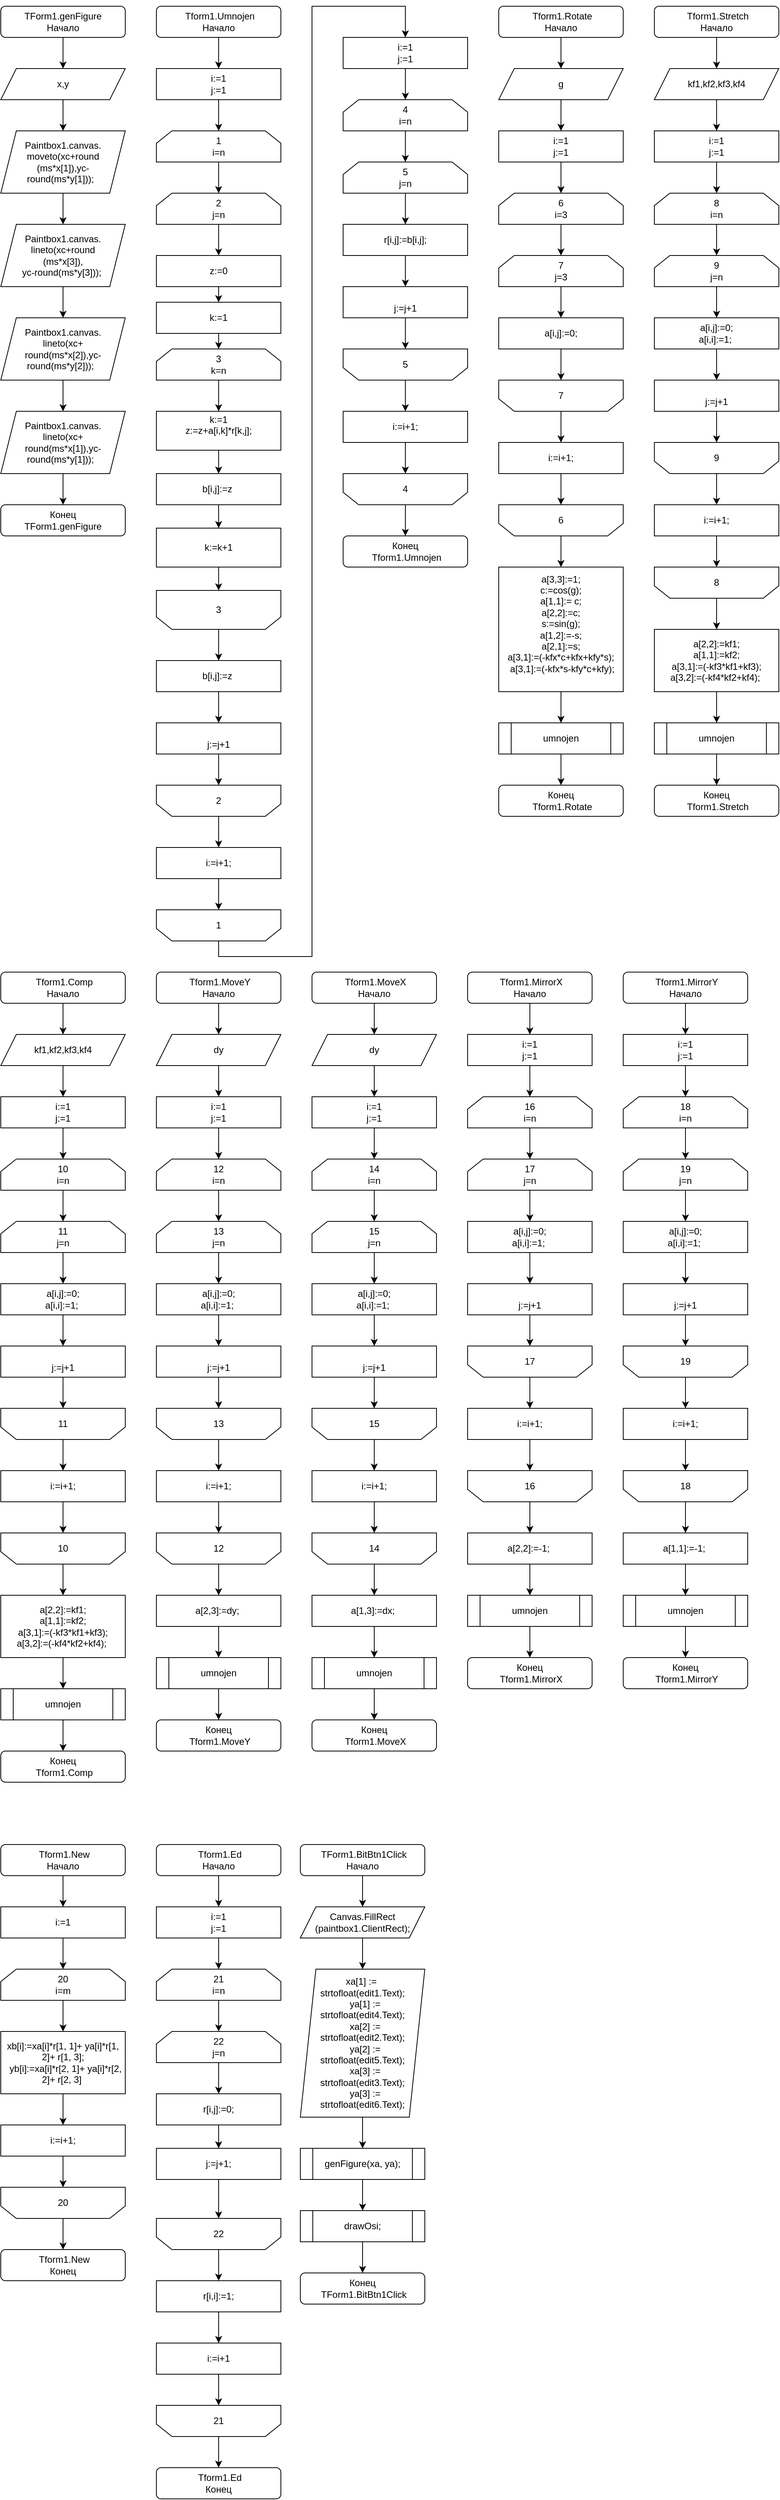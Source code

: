 <mxfile version="15.5.0" type="device"><diagram id="wbUClzwPp248SoxmGExP" name="Страница 1"><mxGraphModel dx="1673" dy="896" grid="1" gridSize="10" guides="1" tooltips="1" connect="1" arrows="1" fold="1" page="1" pageScale="1" pageWidth="1169" pageHeight="1654" math="0" shadow="0"><root><mxCell id="0"/><mxCell id="1" parent="0"/><mxCell id="FHOovSLD7C0NEZcL_BY0-2" style="edgeStyle=orthogonalEdgeStyle;rounded=0;orthogonalLoop=1;jettySize=auto;html=1;exitX=0.5;exitY=1;exitDx=0;exitDy=0;" parent="1" source="FHOovSLD7C0NEZcL_BY0-1" target="FHOovSLD7C0NEZcL_BY0-3" edge="1"><mxGeometry relative="1" as="geometry"><mxPoint x="120" y="120" as="targetPoint"/></mxGeometry></mxCell><mxCell id="FHOovSLD7C0NEZcL_BY0-1" value="TForm1.genFigure&lt;br&gt;Начало" style="rounded=1;whiteSpace=wrap;html=1;" parent="1" vertex="1"><mxGeometry x="40" y="40" width="160" height="40" as="geometry"/></mxCell><mxCell id="FHOovSLD7C0NEZcL_BY0-4" style="edgeStyle=orthogonalEdgeStyle;rounded=0;orthogonalLoop=1;jettySize=auto;html=1;exitX=0.5;exitY=1;exitDx=0;exitDy=0;" parent="1" source="FHOovSLD7C0NEZcL_BY0-3" target="FHOovSLD7C0NEZcL_BY0-5" edge="1"><mxGeometry relative="1" as="geometry"><mxPoint x="120" y="200" as="targetPoint"/></mxGeometry></mxCell><mxCell id="FHOovSLD7C0NEZcL_BY0-3" value="x,y" style="shape=parallelogram;perimeter=parallelogramPerimeter;whiteSpace=wrap;html=1;fixedSize=1;" parent="1" vertex="1"><mxGeometry x="40" y="120" width="160" height="40" as="geometry"/></mxCell><mxCell id="FHOovSLD7C0NEZcL_BY0-6" style="edgeStyle=orthogonalEdgeStyle;rounded=0;orthogonalLoop=1;jettySize=auto;html=1;exitX=0.5;exitY=1;exitDx=0;exitDy=0;" parent="1" source="FHOovSLD7C0NEZcL_BY0-5" edge="1"><mxGeometry relative="1" as="geometry"><mxPoint x="120" y="320" as="targetPoint"/></mxGeometry></mxCell><mxCell id="FHOovSLD7C0NEZcL_BY0-5" value="Paintbox1.canvas.&lt;br&gt;moveto(xc+round&lt;br&gt;(ms*x[1]),yc-round(ms*y[1]));&amp;nbsp;&amp;nbsp;" style="shape=parallelogram;perimeter=parallelogramPerimeter;whiteSpace=wrap;html=1;fixedSize=1;" parent="1" vertex="1"><mxGeometry x="40" y="200" width="160" height="80" as="geometry"/></mxCell><mxCell id="FHOovSLD7C0NEZcL_BY0-8" style="edgeStyle=orthogonalEdgeStyle;rounded=0;orthogonalLoop=1;jettySize=auto;html=1;exitX=0.5;exitY=1;exitDx=0;exitDy=0;" parent="1" source="FHOovSLD7C0NEZcL_BY0-7" edge="1"><mxGeometry relative="1" as="geometry"><mxPoint x="120" y="440" as="targetPoint"/></mxGeometry></mxCell><mxCell id="FHOovSLD7C0NEZcL_BY0-7" value="Paintbox1.canvas.&lt;br&gt;lineto(xc+round&lt;br&gt;(ms*x[3]),&lt;br&gt;yc-round(ms*y[3]));&amp;nbsp;" style="shape=parallelogram;perimeter=parallelogramPerimeter;whiteSpace=wrap;html=1;fixedSize=1;" parent="1" vertex="1"><mxGeometry x="40" y="320" width="160" height="80" as="geometry"/></mxCell><mxCell id="FHOovSLD7C0NEZcL_BY0-10" style="edgeStyle=orthogonalEdgeStyle;rounded=0;orthogonalLoop=1;jettySize=auto;html=1;exitX=0.5;exitY=1;exitDx=0;exitDy=0;" parent="1" source="FHOovSLD7C0NEZcL_BY0-9" edge="1"><mxGeometry relative="1" as="geometry"><mxPoint x="120" y="560" as="targetPoint"/></mxGeometry></mxCell><mxCell id="FHOovSLD7C0NEZcL_BY0-9" value="Paintbox1.canvas.&lt;br&gt;lineto(xc+&lt;br&gt;round(ms*x[2]),yc-round(ms*y[2]));&amp;nbsp;&amp;nbsp;" style="shape=parallelogram;perimeter=parallelogramPerimeter;whiteSpace=wrap;html=1;fixedSize=1;" parent="1" vertex="1"><mxGeometry x="40" y="440" width="160" height="80" as="geometry"/></mxCell><mxCell id="FHOovSLD7C0NEZcL_BY0-13" style="edgeStyle=orthogonalEdgeStyle;rounded=0;orthogonalLoop=1;jettySize=auto;html=1;exitX=0.5;exitY=1;exitDx=0;exitDy=0;entryX=0.5;entryY=0;entryDx=0;entryDy=0;" parent="1" source="FHOovSLD7C0NEZcL_BY0-11" target="FHOovSLD7C0NEZcL_BY0-12" edge="1"><mxGeometry relative="1" as="geometry"/></mxCell><mxCell id="FHOovSLD7C0NEZcL_BY0-11" value="Paintbox1.canvas.&lt;br&gt;lineto(xc+&lt;br&gt;round(ms*x[1]),yc-round(ms*y[1]));&amp;nbsp;&amp;nbsp;" style="shape=parallelogram;perimeter=parallelogramPerimeter;whiteSpace=wrap;html=1;fixedSize=1;" parent="1" vertex="1"><mxGeometry x="40" y="560" width="160" height="80" as="geometry"/></mxCell><mxCell id="FHOovSLD7C0NEZcL_BY0-12" value="Конец&lt;br&gt;TForm1.genFigure" style="rounded=1;whiteSpace=wrap;html=1;" parent="1" vertex="1"><mxGeometry x="40" y="680" width="160" height="40" as="geometry"/></mxCell><mxCell id="FHOovSLD7C0NEZcL_BY0-45" style="edgeStyle=orthogonalEdgeStyle;rounded=0;orthogonalLoop=1;jettySize=auto;html=1;exitX=0.5;exitY=1;exitDx=0;exitDy=0;entryX=0.5;entryY=0;entryDx=0;entryDy=0;" parent="1" source="FHOovSLD7C0NEZcL_BY0-14" target="FHOovSLD7C0NEZcL_BY0-44" edge="1"><mxGeometry relative="1" as="geometry"/></mxCell><mxCell id="FHOovSLD7C0NEZcL_BY0-14" value="&amp;nbsp;Tform1.Umnojen&lt;br&gt;Начало" style="rounded=1;whiteSpace=wrap;html=1;" parent="1" vertex="1"><mxGeometry x="240" y="40" width="160" height="40" as="geometry"/></mxCell><mxCell id="FHOovSLD7C0NEZcL_BY0-17" style="edgeStyle=orthogonalEdgeStyle;rounded=0;orthogonalLoop=1;jettySize=auto;html=1;exitX=0.5;exitY=1;exitDx=0;exitDy=0;" parent="1" source="FHOovSLD7C0NEZcL_BY0-16" edge="1"><mxGeometry relative="1" as="geometry"><mxPoint x="320" y="280" as="targetPoint"/></mxGeometry></mxCell><mxCell id="FHOovSLD7C0NEZcL_BY0-16" value="1&lt;br&gt;i=n" style="shape=loopLimit;whiteSpace=wrap;html=1;" parent="1" vertex="1"><mxGeometry x="240" y="200" width="160" height="40" as="geometry"/></mxCell><mxCell id="FHOovSLD7C0NEZcL_BY0-19" style="edgeStyle=orthogonalEdgeStyle;rounded=0;orthogonalLoop=1;jettySize=auto;html=1;exitX=0.5;exitY=1;exitDx=0;exitDy=0;" parent="1" source="FHOovSLD7C0NEZcL_BY0-18" target="FHOovSLD7C0NEZcL_BY0-20" edge="1"><mxGeometry relative="1" as="geometry"><mxPoint x="320" y="360" as="targetPoint"/></mxGeometry></mxCell><mxCell id="FHOovSLD7C0NEZcL_BY0-18" value="2&lt;br&gt;j=n" style="shape=loopLimit;whiteSpace=wrap;html=1;" parent="1" vertex="1"><mxGeometry x="240" y="280" width="160" height="40" as="geometry"/></mxCell><mxCell id="FHOovSLD7C0NEZcL_BY0-49" style="edgeStyle=orthogonalEdgeStyle;rounded=0;orthogonalLoop=1;jettySize=auto;html=1;exitX=0.5;exitY=1;exitDx=0;exitDy=0;entryX=0.5;entryY=0;entryDx=0;entryDy=0;" parent="1" source="FHOovSLD7C0NEZcL_BY0-20" target="FHOovSLD7C0NEZcL_BY0-47" edge="1"><mxGeometry relative="1" as="geometry"/></mxCell><mxCell id="FHOovSLD7C0NEZcL_BY0-20" value="z:=0" style="rounded=0;whiteSpace=wrap;html=1;" parent="1" vertex="1"><mxGeometry x="240" y="360" width="160" height="40" as="geometry"/></mxCell><mxCell id="FHOovSLD7C0NEZcL_BY0-24" style="edgeStyle=orthogonalEdgeStyle;rounded=0;orthogonalLoop=1;jettySize=auto;html=1;exitX=0.5;exitY=1;exitDx=0;exitDy=0;entryX=0.5;entryY=0;entryDx=0;entryDy=0;" parent="1" source="FHOovSLD7C0NEZcL_BY0-22" target="FHOovSLD7C0NEZcL_BY0-23" edge="1"><mxGeometry relative="1" as="geometry"/></mxCell><mxCell id="FHOovSLD7C0NEZcL_BY0-22" value="3&lt;br&gt;k=n" style="shape=loopLimit;whiteSpace=wrap;html=1;" parent="1" vertex="1"><mxGeometry x="240" y="480" width="160" height="40" as="geometry"/></mxCell><mxCell id="FHOovSLD7C0NEZcL_BY0-26" style="edgeStyle=orthogonalEdgeStyle;rounded=0;orthogonalLoop=1;jettySize=auto;html=1;exitX=0.5;exitY=1;exitDx=0;exitDy=0;entryX=0.5;entryY=0;entryDx=0;entryDy=0;" parent="1" target="FHOovSLD7C0NEZcL_BY0-25" edge="1"><mxGeometry relative="1" as="geometry"><mxPoint x="320" y="680" as="sourcePoint"/></mxGeometry></mxCell><mxCell id="FHOovSLD7C0NEZcL_BY0-50" style="edgeStyle=orthogonalEdgeStyle;rounded=0;orthogonalLoop=1;jettySize=auto;html=1;exitX=0.5;exitY=1;exitDx=0;exitDy=0;entryX=0.5;entryY=0;entryDx=0;entryDy=0;" parent="1" source="FHOovSLD7C0NEZcL_BY0-23" target="FHOovSLD7C0NEZcL_BY0-29" edge="1"><mxGeometry relative="1" as="geometry"/></mxCell><mxCell id="FHOovSLD7C0NEZcL_BY0-23" value="k:=1&lt;br&gt;&lt;div&gt;z:=z+a[i,k]*r[k,j];&lt;/div&gt;&lt;div&gt;&amp;nbsp;&lt;/div&gt;" style="rounded=0;whiteSpace=wrap;html=1;" parent="1" vertex="1"><mxGeometry x="240" y="560" width="160" height="50" as="geometry"/></mxCell><mxCell id="FHOovSLD7C0NEZcL_BY0-28" style="edgeStyle=orthogonalEdgeStyle;rounded=0;orthogonalLoop=1;jettySize=auto;html=1;exitX=0.5;exitY=1;exitDx=0;exitDy=0;entryX=0.5;entryY=0;entryDx=0;entryDy=0;" parent="1" source="FHOovSLD7C0NEZcL_BY0-25" target="FHOovSLD7C0NEZcL_BY0-27" edge="1"><mxGeometry relative="1" as="geometry"/></mxCell><mxCell id="FHOovSLD7C0NEZcL_BY0-25" value="k:=k+1" style="rounded=0;whiteSpace=wrap;html=1;" parent="1" vertex="1"><mxGeometry x="240" y="710" width="160" height="50" as="geometry"/></mxCell><mxCell id="FHOovSLD7C0NEZcL_BY0-31" style="edgeStyle=orthogonalEdgeStyle;rounded=0;orthogonalLoop=1;jettySize=auto;html=1;exitX=0.5;exitY=1;exitDx=0;exitDy=0;entryX=0.5;entryY=0;entryDx=0;entryDy=0;" parent="1" source="FHOovSLD7C0NEZcL_BY0-27" target="FHOovSLD7C0NEZcL_BY0-30" edge="1"><mxGeometry relative="1" as="geometry"/></mxCell><mxCell id="FHOovSLD7C0NEZcL_BY0-27" value="3" style="shape=loopLimit;whiteSpace=wrap;html=1;flipV=1;" parent="1" vertex="1"><mxGeometry x="240" y="790" width="160" height="50" as="geometry"/></mxCell><mxCell id="FHOovSLD7C0NEZcL_BY0-29" value="&lt;span&gt;b[i,j]:=z&amp;nbsp;&lt;/span&gt;" style="rounded=0;whiteSpace=wrap;html=1;" parent="1" vertex="1"><mxGeometry x="240" y="640" width="160" height="40" as="geometry"/></mxCell><mxCell id="FHOovSLD7C0NEZcL_BY0-32" style="edgeStyle=orthogonalEdgeStyle;rounded=0;orthogonalLoop=1;jettySize=auto;html=1;exitX=0.5;exitY=1;exitDx=0;exitDy=0;" parent="1" source="FHOovSLD7C0NEZcL_BY0-30" edge="1"><mxGeometry relative="1" as="geometry"><mxPoint x="320" y="960" as="targetPoint"/></mxGeometry></mxCell><mxCell id="FHOovSLD7C0NEZcL_BY0-30" value="&lt;span&gt;b[i,j]:=z&amp;nbsp;&lt;/span&gt;" style="rounded=0;whiteSpace=wrap;html=1;" parent="1" vertex="1"><mxGeometry x="240" y="880" width="160" height="40" as="geometry"/></mxCell><mxCell id="FHOovSLD7C0NEZcL_BY0-35" style="edgeStyle=orthogonalEdgeStyle;rounded=0;orthogonalLoop=1;jettySize=auto;html=1;exitX=0.5;exitY=1;exitDx=0;exitDy=0;entryX=0.5;entryY=0;entryDx=0;entryDy=0;" parent="1" source="FHOovSLD7C0NEZcL_BY0-33" target="FHOovSLD7C0NEZcL_BY0-34" edge="1"><mxGeometry relative="1" as="geometry"/></mxCell><mxCell id="FHOovSLD7C0NEZcL_BY0-33" value="&lt;br&gt;j:=j+1" style="rounded=0;whiteSpace=wrap;html=1;" parent="1" vertex="1"><mxGeometry x="240" y="960" width="160" height="40" as="geometry"/></mxCell><mxCell id="FHOovSLD7C0NEZcL_BY0-36" style="edgeStyle=orthogonalEdgeStyle;rounded=0;orthogonalLoop=1;jettySize=auto;html=1;exitX=0.5;exitY=1;exitDx=0;exitDy=0;entryX=0.5;entryY=0;entryDx=0;entryDy=0;" parent="1" source="FHOovSLD7C0NEZcL_BY0-34" target="FHOovSLD7C0NEZcL_BY0-37" edge="1"><mxGeometry relative="1" as="geometry"><mxPoint x="320" y="1110" as="targetPoint"/></mxGeometry></mxCell><mxCell id="FHOovSLD7C0NEZcL_BY0-34" value="2" style="shape=loopLimit;whiteSpace=wrap;html=1;flipV=1;" parent="1" vertex="1"><mxGeometry x="240" y="1040" width="160" height="40" as="geometry"/></mxCell><mxCell id="FHOovSLD7C0NEZcL_BY0-38" style="edgeStyle=orthogonalEdgeStyle;rounded=0;orthogonalLoop=1;jettySize=auto;html=1;exitX=0.5;exitY=1;exitDx=0;exitDy=0;" parent="1" source="FHOovSLD7C0NEZcL_BY0-37" edge="1"><mxGeometry relative="1" as="geometry"><mxPoint x="320" y="1200" as="targetPoint"/></mxGeometry></mxCell><mxCell id="FHOovSLD7C0NEZcL_BY0-37" value="i:=i+1;&lt;br&gt;" style="rounded=0;whiteSpace=wrap;html=1;" parent="1" vertex="1"><mxGeometry x="240" y="1120" width="160" height="40" as="geometry"/></mxCell><mxCell id="FHOovSLD7C0NEZcL_BY0-40" style="edgeStyle=orthogonalEdgeStyle;rounded=0;orthogonalLoop=1;jettySize=auto;html=1;exitX=0.5;exitY=1;exitDx=0;exitDy=0;" parent="1" source="FHOovSLD7C0NEZcL_BY0-39" edge="1"><mxGeometry relative="1" as="geometry"><mxPoint x="560" y="80" as="targetPoint"/><Array as="points"><mxPoint x="320" y="1260"/><mxPoint x="440" y="1260"/><mxPoint x="440" y="40"/><mxPoint x="560" y="40"/></Array></mxGeometry></mxCell><mxCell id="FHOovSLD7C0NEZcL_BY0-39" value="1" style="shape=loopLimit;whiteSpace=wrap;html=1;flipV=1;" parent="1" vertex="1"><mxGeometry x="240" y="1200" width="160" height="40" as="geometry"/></mxCell><mxCell id="FHOovSLD7C0NEZcL_BY0-41" style="edgeStyle=orthogonalEdgeStyle;rounded=0;orthogonalLoop=1;jettySize=auto;html=1;exitX=0.5;exitY=1;exitDx=0;exitDy=0;" parent="1" source="FHOovSLD7C0NEZcL_BY0-42" edge="1"><mxGeometry relative="1" as="geometry"><mxPoint x="560" y="240" as="targetPoint"/></mxGeometry></mxCell><mxCell id="FHOovSLD7C0NEZcL_BY0-42" value="4&lt;br&gt;i=n" style="shape=loopLimit;whiteSpace=wrap;html=1;" parent="1" vertex="1"><mxGeometry x="480" y="160" width="160" height="40" as="geometry"/></mxCell><mxCell id="FHOovSLD7C0NEZcL_BY0-54" style="edgeStyle=orthogonalEdgeStyle;rounded=0;orthogonalLoop=1;jettySize=auto;html=1;exitX=0.5;exitY=1;exitDx=0;exitDy=0;entryX=0.5;entryY=0;entryDx=0;entryDy=0;" parent="1" source="FHOovSLD7C0NEZcL_BY0-43" target="FHOovSLD7C0NEZcL_BY0-53" edge="1"><mxGeometry relative="1" as="geometry"/></mxCell><mxCell id="FHOovSLD7C0NEZcL_BY0-43" value="5&lt;br&gt;j=n" style="shape=loopLimit;whiteSpace=wrap;html=1;" parent="1" vertex="1"><mxGeometry x="480" y="240" width="160" height="40" as="geometry"/></mxCell><mxCell id="FHOovSLD7C0NEZcL_BY0-46" style="edgeStyle=orthogonalEdgeStyle;rounded=0;orthogonalLoop=1;jettySize=auto;html=1;exitX=0.5;exitY=1;exitDx=0;exitDy=0;entryX=0.5;entryY=0;entryDx=0;entryDy=0;" parent="1" source="FHOovSLD7C0NEZcL_BY0-44" target="FHOovSLD7C0NEZcL_BY0-16" edge="1"><mxGeometry relative="1" as="geometry"/></mxCell><mxCell id="FHOovSLD7C0NEZcL_BY0-44" value="i:=1&lt;br&gt;j:=1" style="rounded=0;whiteSpace=wrap;html=1;" parent="1" vertex="1"><mxGeometry x="240" y="120" width="160" height="40" as="geometry"/></mxCell><mxCell id="FHOovSLD7C0NEZcL_BY0-48" style="edgeStyle=orthogonalEdgeStyle;rounded=0;orthogonalLoop=1;jettySize=auto;html=1;exitX=0.5;exitY=1;exitDx=0;exitDy=0;entryX=0.5;entryY=0;entryDx=0;entryDy=0;" parent="1" source="FHOovSLD7C0NEZcL_BY0-47" target="FHOovSLD7C0NEZcL_BY0-22" edge="1"><mxGeometry relative="1" as="geometry"/></mxCell><mxCell id="FHOovSLD7C0NEZcL_BY0-47" value="&lt;br&gt;k:=1&lt;br&gt;&lt;div&gt;&amp;nbsp;&lt;/div&gt;" style="rounded=0;whiteSpace=wrap;html=1;" parent="1" vertex="1"><mxGeometry x="240" y="420" width="160" height="40" as="geometry"/></mxCell><mxCell id="FHOovSLD7C0NEZcL_BY0-52" style="edgeStyle=orthogonalEdgeStyle;rounded=0;orthogonalLoop=1;jettySize=auto;html=1;exitX=0.5;exitY=1;exitDx=0;exitDy=0;entryX=0.5;entryY=0;entryDx=0;entryDy=0;" parent="1" source="FHOovSLD7C0NEZcL_BY0-51" target="FHOovSLD7C0NEZcL_BY0-42" edge="1"><mxGeometry relative="1" as="geometry"/></mxCell><mxCell id="FHOovSLD7C0NEZcL_BY0-51" value="i:=1&lt;br&gt;j:=1" style="rounded=0;whiteSpace=wrap;html=1;" parent="1" vertex="1"><mxGeometry x="480" y="80" width="160" height="40" as="geometry"/></mxCell><mxCell id="FHOovSLD7C0NEZcL_BY0-62" style="edgeStyle=orthogonalEdgeStyle;rounded=0;orthogonalLoop=1;jettySize=auto;html=1;exitX=0.5;exitY=1;exitDx=0;exitDy=0;entryX=0.5;entryY=0;entryDx=0;entryDy=0;" parent="1" source="FHOovSLD7C0NEZcL_BY0-53" target="FHOovSLD7C0NEZcL_BY0-56" edge="1"><mxGeometry relative="1" as="geometry"/></mxCell><mxCell id="FHOovSLD7C0NEZcL_BY0-53" value="r[i,j]:=b[i,j];" style="rounded=0;whiteSpace=wrap;html=1;" parent="1" vertex="1"><mxGeometry x="480" y="320" width="160" height="40" as="geometry"/></mxCell><mxCell id="FHOovSLD7C0NEZcL_BY0-55" style="edgeStyle=orthogonalEdgeStyle;rounded=0;orthogonalLoop=1;jettySize=auto;html=1;exitX=0.5;exitY=1;exitDx=0;exitDy=0;entryX=0.5;entryY=0;entryDx=0;entryDy=0;" parent="1" source="FHOovSLD7C0NEZcL_BY0-56" target="FHOovSLD7C0NEZcL_BY0-58" edge="1"><mxGeometry relative="1" as="geometry"/></mxCell><mxCell id="FHOovSLD7C0NEZcL_BY0-56" value="&lt;br&gt;j:=j+1" style="rounded=0;whiteSpace=wrap;html=1;" parent="1" vertex="1"><mxGeometry x="480" y="400" width="160" height="40" as="geometry"/></mxCell><mxCell id="FHOovSLD7C0NEZcL_BY0-57" style="edgeStyle=orthogonalEdgeStyle;rounded=0;orthogonalLoop=1;jettySize=auto;html=1;exitX=0.5;exitY=1;exitDx=0;exitDy=0;entryX=0.5;entryY=0;entryDx=0;entryDy=0;" parent="1" source="FHOovSLD7C0NEZcL_BY0-58" target="FHOovSLD7C0NEZcL_BY0-60" edge="1"><mxGeometry relative="1" as="geometry"><mxPoint x="560" y="550" as="targetPoint"/></mxGeometry></mxCell><mxCell id="FHOovSLD7C0NEZcL_BY0-58" value="5" style="shape=loopLimit;whiteSpace=wrap;html=1;flipV=1;" parent="1" vertex="1"><mxGeometry x="480" y="480" width="160" height="40" as="geometry"/></mxCell><mxCell id="FHOovSLD7C0NEZcL_BY0-59" style="edgeStyle=orthogonalEdgeStyle;rounded=0;orthogonalLoop=1;jettySize=auto;html=1;exitX=0.5;exitY=1;exitDx=0;exitDy=0;" parent="1" source="FHOovSLD7C0NEZcL_BY0-60" edge="1"><mxGeometry relative="1" as="geometry"><mxPoint x="560" y="640" as="targetPoint"/></mxGeometry></mxCell><mxCell id="FHOovSLD7C0NEZcL_BY0-60" value="i:=i+1;&lt;br&gt;" style="rounded=0;whiteSpace=wrap;html=1;" parent="1" vertex="1"><mxGeometry x="480" y="560" width="160" height="40" as="geometry"/></mxCell><mxCell id="FHOovSLD7C0NEZcL_BY0-64" style="edgeStyle=orthogonalEdgeStyle;rounded=0;orthogonalLoop=1;jettySize=auto;html=1;exitX=0.5;exitY=1;exitDx=0;exitDy=0;entryX=0.5;entryY=0;entryDx=0;entryDy=0;" parent="1" source="FHOovSLD7C0NEZcL_BY0-61" target="FHOovSLD7C0NEZcL_BY0-63" edge="1"><mxGeometry relative="1" as="geometry"/></mxCell><mxCell id="FHOovSLD7C0NEZcL_BY0-61" value="4" style="shape=loopLimit;whiteSpace=wrap;html=1;flipV=1;" parent="1" vertex="1"><mxGeometry x="480" y="640" width="160" height="40" as="geometry"/></mxCell><mxCell id="FHOovSLD7C0NEZcL_BY0-63" value="Конец&lt;br&gt;&amp;nbsp;Tform1.Umnojen" style="rounded=1;whiteSpace=wrap;html=1;" parent="1" vertex="1"><mxGeometry x="480" y="720" width="160" height="40" as="geometry"/></mxCell><mxCell id="FHOovSLD7C0NEZcL_BY0-67" style="edgeStyle=orthogonalEdgeStyle;rounded=0;orthogonalLoop=1;jettySize=auto;html=1;exitX=0.5;exitY=1;exitDx=0;exitDy=0;entryX=0.5;entryY=0;entryDx=0;entryDy=0;" parent="1" source="FHOovSLD7C0NEZcL_BY0-65" target="FHOovSLD7C0NEZcL_BY0-66" edge="1"><mxGeometry relative="1" as="geometry"/></mxCell><mxCell id="FHOovSLD7C0NEZcL_BY0-65" value="&amp;nbsp;Tform1.Rotate&lt;br&gt;Начало" style="rounded=1;whiteSpace=wrap;html=1;" parent="1" vertex="1"><mxGeometry x="680" y="40" width="160" height="40" as="geometry"/></mxCell><mxCell id="FHOovSLD7C0NEZcL_BY0-68" style="edgeStyle=orthogonalEdgeStyle;rounded=0;orthogonalLoop=1;jettySize=auto;html=1;exitX=0.5;exitY=1;exitDx=0;exitDy=0;" parent="1" source="FHOovSLD7C0NEZcL_BY0-66" edge="1"><mxGeometry relative="1" as="geometry"><mxPoint x="760" y="200" as="targetPoint"/></mxGeometry></mxCell><mxCell id="FHOovSLD7C0NEZcL_BY0-66" value="g" style="shape=parallelogram;perimeter=parallelogramPerimeter;whiteSpace=wrap;html=1;fixedSize=1;" parent="1" vertex="1"><mxGeometry x="680" y="120" width="160" height="40" as="geometry"/></mxCell><mxCell id="FHOovSLD7C0NEZcL_BY0-73" style="edgeStyle=orthogonalEdgeStyle;rounded=0;orthogonalLoop=1;jettySize=auto;html=1;exitX=0.5;exitY=1;exitDx=0;exitDy=0;entryX=0.5;entryY=0;entryDx=0;entryDy=0;" parent="1" source="FHOovSLD7C0NEZcL_BY0-69" target="FHOovSLD7C0NEZcL_BY0-71" edge="1"><mxGeometry relative="1" as="geometry"/></mxCell><mxCell id="FHOovSLD7C0NEZcL_BY0-69" value="i:=1&lt;br&gt;j:=1" style="rounded=0;whiteSpace=wrap;html=1;" parent="1" vertex="1"><mxGeometry x="680" y="200" width="160" height="40" as="geometry"/></mxCell><mxCell id="FHOovSLD7C0NEZcL_BY0-70" style="edgeStyle=orthogonalEdgeStyle;rounded=0;orthogonalLoop=1;jettySize=auto;html=1;exitX=0.5;exitY=1;exitDx=0;exitDy=0;" parent="1" source="FHOovSLD7C0NEZcL_BY0-71" edge="1"><mxGeometry relative="1" as="geometry"><mxPoint x="760" y="360" as="targetPoint"/></mxGeometry></mxCell><mxCell id="FHOovSLD7C0NEZcL_BY0-71" value="6&lt;br&gt;i=3" style="shape=loopLimit;whiteSpace=wrap;html=1;" parent="1" vertex="1"><mxGeometry x="680" y="280" width="160" height="40" as="geometry"/></mxCell><mxCell id="FHOovSLD7C0NEZcL_BY0-75" style="edgeStyle=orthogonalEdgeStyle;rounded=0;orthogonalLoop=1;jettySize=auto;html=1;exitX=0.5;exitY=1;exitDx=0;exitDy=0;entryX=0.5;entryY=0;entryDx=0;entryDy=0;" parent="1" source="FHOovSLD7C0NEZcL_BY0-72" target="FHOovSLD7C0NEZcL_BY0-74" edge="1"><mxGeometry relative="1" as="geometry"/></mxCell><mxCell id="FHOovSLD7C0NEZcL_BY0-72" value="7&lt;br&gt;j=3" style="shape=loopLimit;whiteSpace=wrap;html=1;" parent="1" vertex="1"><mxGeometry x="680" y="360" width="160" height="40" as="geometry"/></mxCell><mxCell id="FHOovSLD7C0NEZcL_BY0-76" style="edgeStyle=orthogonalEdgeStyle;rounded=0;orthogonalLoop=1;jettySize=auto;html=1;exitX=0.5;exitY=1;exitDx=0;exitDy=0;" parent="1" source="FHOovSLD7C0NEZcL_BY0-74" edge="1"><mxGeometry relative="1" as="geometry"><mxPoint x="760" y="520" as="targetPoint"/></mxGeometry></mxCell><mxCell id="FHOovSLD7C0NEZcL_BY0-74" value="a[i,j]:=0;" style="rounded=0;whiteSpace=wrap;html=1;" parent="1" vertex="1"><mxGeometry x="680" y="440" width="160" height="40" as="geometry"/></mxCell><mxCell id="FHOovSLD7C0NEZcL_BY0-77" style="edgeStyle=orthogonalEdgeStyle;rounded=0;orthogonalLoop=1;jettySize=auto;html=1;exitX=0.5;exitY=1;exitDx=0;exitDy=0;entryX=0.5;entryY=0;entryDx=0;entryDy=0;" parent="1" source="FHOovSLD7C0NEZcL_BY0-78" target="FHOovSLD7C0NEZcL_BY0-80" edge="1"><mxGeometry relative="1" as="geometry"><mxPoint x="760" y="590" as="targetPoint"/></mxGeometry></mxCell><mxCell id="FHOovSLD7C0NEZcL_BY0-78" value="7" style="shape=loopLimit;whiteSpace=wrap;html=1;flipV=1;" parent="1" vertex="1"><mxGeometry x="680" y="520" width="160" height="40" as="geometry"/></mxCell><mxCell id="FHOovSLD7C0NEZcL_BY0-79" style="edgeStyle=orthogonalEdgeStyle;rounded=0;orthogonalLoop=1;jettySize=auto;html=1;exitX=0.5;exitY=1;exitDx=0;exitDy=0;" parent="1" source="FHOovSLD7C0NEZcL_BY0-80" edge="1"><mxGeometry relative="1" as="geometry"><mxPoint x="760" y="680" as="targetPoint"/></mxGeometry></mxCell><mxCell id="FHOovSLD7C0NEZcL_BY0-80" value="i:=i+1;&lt;br&gt;" style="rounded=0;whiteSpace=wrap;html=1;" parent="1" vertex="1"><mxGeometry x="680" y="600" width="160" height="40" as="geometry"/></mxCell><mxCell id="FHOovSLD7C0NEZcL_BY0-82" style="edgeStyle=orthogonalEdgeStyle;rounded=0;orthogonalLoop=1;jettySize=auto;html=1;exitX=0.5;exitY=1;exitDx=0;exitDy=0;" parent="1" source="FHOovSLD7C0NEZcL_BY0-81" edge="1"><mxGeometry relative="1" as="geometry"><mxPoint x="760" y="760" as="targetPoint"/></mxGeometry></mxCell><mxCell id="FHOovSLD7C0NEZcL_BY0-81" value="6" style="shape=loopLimit;whiteSpace=wrap;html=1;flipV=1;" parent="1" vertex="1"><mxGeometry x="680" y="680" width="160" height="40" as="geometry"/></mxCell><mxCell id="FHOovSLD7C0NEZcL_BY0-84" style="edgeStyle=orthogonalEdgeStyle;rounded=0;orthogonalLoop=1;jettySize=auto;html=1;exitX=0.5;exitY=1;exitDx=0;exitDy=0;" parent="1" source="FHOovSLD7C0NEZcL_BY0-83" target="FHOovSLD7C0NEZcL_BY0-85" edge="1"><mxGeometry relative="1" as="geometry"><mxPoint x="760" y="960" as="targetPoint"/></mxGeometry></mxCell><mxCell id="FHOovSLD7C0NEZcL_BY0-83" value="&lt;div&gt;a[3,3]:=1;&lt;/div&gt;&lt;div&gt;c:=cos(g);&lt;/div&gt;&lt;div&gt;a[1,1]:= c;&lt;/div&gt;&lt;div&gt;a[2,2]:=c;&lt;/div&gt;&lt;div&gt;s:=sin(g);&lt;/div&gt;&lt;div&gt;a[1,2]:=-s;&lt;/div&gt;&lt;div&gt;a[2,1]:=s;&lt;/div&gt;&lt;div&gt;a[3,1]:=(-kfx*c+kfx+kfy*s);&lt;/div&gt;&lt;div&gt;&amp;nbsp; &amp;nbsp; a[3,1]:=(-kfx*s-kfy*c+kfy);&amp;nbsp; &amp;nbsp; &amp;nbsp;&amp;nbsp;&lt;/div&gt;" style="rounded=0;whiteSpace=wrap;html=1;" parent="1" vertex="1"><mxGeometry x="680" y="760" width="160" height="160" as="geometry"/></mxCell><mxCell id="FHOovSLD7C0NEZcL_BY0-86" style="edgeStyle=orthogonalEdgeStyle;rounded=0;orthogonalLoop=1;jettySize=auto;html=1;exitX=0.5;exitY=1;exitDx=0;exitDy=0;" parent="1" source="FHOovSLD7C0NEZcL_BY0-85" edge="1"><mxGeometry relative="1" as="geometry"><mxPoint x="760" y="1040" as="targetPoint"/></mxGeometry></mxCell><mxCell id="FHOovSLD7C0NEZcL_BY0-85" value="umnojen" style="shape=process;whiteSpace=wrap;html=1;backgroundOutline=1;" parent="1" vertex="1"><mxGeometry x="680" y="960" width="160" height="40" as="geometry"/></mxCell><mxCell id="FHOovSLD7C0NEZcL_BY0-87" value="Конец&lt;br&gt;&amp;nbsp;Tform1.Rotate" style="rounded=1;whiteSpace=wrap;html=1;" parent="1" vertex="1"><mxGeometry x="680" y="1040" width="160" height="40" as="geometry"/></mxCell><mxCell id="FHOovSLD7C0NEZcL_BY0-90" style="edgeStyle=orthogonalEdgeStyle;rounded=0;orthogonalLoop=1;jettySize=auto;html=1;exitX=0.5;exitY=1;exitDx=0;exitDy=0;entryX=0.5;entryY=0;entryDx=0;entryDy=0;" parent="1" source="FHOovSLD7C0NEZcL_BY0-88" target="FHOovSLD7C0NEZcL_BY0-89" edge="1"><mxGeometry relative="1" as="geometry"/></mxCell><mxCell id="FHOovSLD7C0NEZcL_BY0-88" value="&amp;nbsp;Tform1.Stretch&lt;br&gt;Начало" style="rounded=1;whiteSpace=wrap;html=1;" parent="1" vertex="1"><mxGeometry x="880" y="40" width="160" height="40" as="geometry"/></mxCell><mxCell id="FHOovSLD7C0NEZcL_BY0-91" style="edgeStyle=orthogonalEdgeStyle;rounded=0;orthogonalLoop=1;jettySize=auto;html=1;exitX=0.5;exitY=1;exitDx=0;exitDy=0;" parent="1" source="FHOovSLD7C0NEZcL_BY0-89" edge="1"><mxGeometry relative="1" as="geometry"><mxPoint x="960" y="200" as="targetPoint"/></mxGeometry></mxCell><mxCell id="FHOovSLD7C0NEZcL_BY0-89" value="kf1,kf2,kf3,kf4" style="shape=parallelogram;perimeter=parallelogramPerimeter;whiteSpace=wrap;html=1;fixedSize=1;" parent="1" vertex="1"><mxGeometry x="880" y="120" width="160" height="40" as="geometry"/></mxCell><mxCell id="FHOovSLD7C0NEZcL_BY0-96" style="edgeStyle=orthogonalEdgeStyle;rounded=0;orthogonalLoop=1;jettySize=auto;html=1;exitX=0.5;exitY=1;exitDx=0;exitDy=0;entryX=0.5;entryY=0;entryDx=0;entryDy=0;" parent="1" source="FHOovSLD7C0NEZcL_BY0-92" target="FHOovSLD7C0NEZcL_BY0-94" edge="1"><mxGeometry relative="1" as="geometry"/></mxCell><mxCell id="FHOovSLD7C0NEZcL_BY0-92" value="i:=1&lt;br&gt;j:=1" style="rounded=0;whiteSpace=wrap;html=1;" parent="1" vertex="1"><mxGeometry x="880" y="200" width="160" height="40" as="geometry"/></mxCell><mxCell id="FHOovSLD7C0NEZcL_BY0-93" style="edgeStyle=orthogonalEdgeStyle;rounded=0;orthogonalLoop=1;jettySize=auto;html=1;exitX=0.5;exitY=1;exitDx=0;exitDy=0;" parent="1" source="FHOovSLD7C0NEZcL_BY0-94" edge="1"><mxGeometry relative="1" as="geometry"><mxPoint x="960" y="360" as="targetPoint"/></mxGeometry></mxCell><mxCell id="FHOovSLD7C0NEZcL_BY0-94" value="8&lt;br&gt;i=n" style="shape=loopLimit;whiteSpace=wrap;html=1;" parent="1" vertex="1"><mxGeometry x="880" y="280" width="160" height="40" as="geometry"/></mxCell><mxCell id="FHOovSLD7C0NEZcL_BY0-97" style="edgeStyle=orthogonalEdgeStyle;rounded=0;orthogonalLoop=1;jettySize=auto;html=1;exitX=0.5;exitY=1;exitDx=0;exitDy=0;" parent="1" source="FHOovSLD7C0NEZcL_BY0-95" edge="1"><mxGeometry relative="1" as="geometry"><mxPoint x="960" y="440" as="targetPoint"/></mxGeometry></mxCell><mxCell id="FHOovSLD7C0NEZcL_BY0-95" value="9&lt;br&gt;j=n" style="shape=loopLimit;whiteSpace=wrap;html=1;" parent="1" vertex="1"><mxGeometry x="880" y="360" width="160" height="40" as="geometry"/></mxCell><mxCell id="FHOovSLD7C0NEZcL_BY0-106" style="edgeStyle=orthogonalEdgeStyle;rounded=0;orthogonalLoop=1;jettySize=auto;html=1;exitX=0.5;exitY=1;exitDx=0;exitDy=0;entryX=0.5;entryY=0;entryDx=0;entryDy=0;" parent="1" source="FHOovSLD7C0NEZcL_BY0-98" target="FHOovSLD7C0NEZcL_BY0-100" edge="1"><mxGeometry relative="1" as="geometry"/></mxCell><mxCell id="FHOovSLD7C0NEZcL_BY0-98" value="a[i,j]:=0;&lt;br&gt;&amp;nbsp;a[i,i]:=1;&amp;nbsp;&amp;nbsp;" style="rounded=0;whiteSpace=wrap;html=1;" parent="1" vertex="1"><mxGeometry x="880" y="440" width="160" height="40" as="geometry"/></mxCell><mxCell id="FHOovSLD7C0NEZcL_BY0-99" style="edgeStyle=orthogonalEdgeStyle;rounded=0;orthogonalLoop=1;jettySize=auto;html=1;exitX=0.5;exitY=1;exitDx=0;exitDy=0;entryX=0.5;entryY=0;entryDx=0;entryDy=0;" parent="1" source="FHOovSLD7C0NEZcL_BY0-100" target="FHOovSLD7C0NEZcL_BY0-102" edge="1"><mxGeometry relative="1" as="geometry"/></mxCell><mxCell id="FHOovSLD7C0NEZcL_BY0-100" value="&lt;br&gt;j:=j+1" style="rounded=0;whiteSpace=wrap;html=1;" parent="1" vertex="1"><mxGeometry x="880" y="520" width="160" height="40" as="geometry"/></mxCell><mxCell id="FHOovSLD7C0NEZcL_BY0-101" style="edgeStyle=orthogonalEdgeStyle;rounded=0;orthogonalLoop=1;jettySize=auto;html=1;exitX=0.5;exitY=1;exitDx=0;exitDy=0;entryX=0.5;entryY=0;entryDx=0;entryDy=0;" parent="1" source="FHOovSLD7C0NEZcL_BY0-102" target="FHOovSLD7C0NEZcL_BY0-104" edge="1"><mxGeometry relative="1" as="geometry"><mxPoint x="960" y="670" as="targetPoint"/></mxGeometry></mxCell><mxCell id="FHOovSLD7C0NEZcL_BY0-102" value="9" style="shape=loopLimit;whiteSpace=wrap;html=1;flipV=1;" parent="1" vertex="1"><mxGeometry x="880" y="600" width="160" height="40" as="geometry"/></mxCell><mxCell id="FHOovSLD7C0NEZcL_BY0-103" style="edgeStyle=orthogonalEdgeStyle;rounded=0;orthogonalLoop=1;jettySize=auto;html=1;exitX=0.5;exitY=1;exitDx=0;exitDy=0;" parent="1" source="FHOovSLD7C0NEZcL_BY0-104" edge="1"><mxGeometry relative="1" as="geometry"><mxPoint x="960" y="760" as="targetPoint"/></mxGeometry></mxCell><mxCell id="FHOovSLD7C0NEZcL_BY0-104" value="i:=i+1;&lt;br&gt;" style="rounded=0;whiteSpace=wrap;html=1;" parent="1" vertex="1"><mxGeometry x="880" y="680" width="160" height="40" as="geometry"/></mxCell><mxCell id="FHOovSLD7C0NEZcL_BY0-107" style="edgeStyle=orthogonalEdgeStyle;rounded=0;orthogonalLoop=1;jettySize=auto;html=1;exitX=0.5;exitY=1;exitDx=0;exitDy=0;" parent="1" source="FHOovSLD7C0NEZcL_BY0-105" edge="1"><mxGeometry relative="1" as="geometry"><mxPoint x="960" y="840" as="targetPoint"/></mxGeometry></mxCell><mxCell id="FHOovSLD7C0NEZcL_BY0-105" value="8" style="shape=loopLimit;whiteSpace=wrap;html=1;flipV=1;" parent="1" vertex="1"><mxGeometry x="880" y="760" width="160" height="40" as="geometry"/></mxCell><mxCell id="FHOovSLD7C0NEZcL_BY0-109" style="edgeStyle=orthogonalEdgeStyle;rounded=0;orthogonalLoop=1;jettySize=auto;html=1;exitX=0.5;exitY=1;exitDx=0;exitDy=0;" parent="1" source="FHOovSLD7C0NEZcL_BY0-108" edge="1"><mxGeometry relative="1" as="geometry"><mxPoint x="960" y="960" as="targetPoint"/></mxGeometry></mxCell><mxCell id="FHOovSLD7C0NEZcL_BY0-108" value="&lt;div&gt;a[2,2]:=kf1;&lt;/div&gt;&lt;div&gt;a[1,1]:=kf2;&lt;/div&gt;&lt;div&gt;a[3,1]:=(-kf3*kf1+kf3);&lt;/div&gt;&lt;div&gt;a[3,2]:=(-kf4*kf2+kf4);&amp;nbsp;&lt;/div&gt;" style="rounded=0;whiteSpace=wrap;html=1;" parent="1" vertex="1"><mxGeometry x="880" y="840" width="160" height="80" as="geometry"/></mxCell><mxCell id="FHOovSLD7C0NEZcL_BY0-111" style="edgeStyle=orthogonalEdgeStyle;rounded=0;orthogonalLoop=1;jettySize=auto;html=1;exitX=0.5;exitY=1;exitDx=0;exitDy=0;" parent="1" source="FHOovSLD7C0NEZcL_BY0-110" edge="1"><mxGeometry relative="1" as="geometry"><mxPoint x="960" y="1040" as="targetPoint"/></mxGeometry></mxCell><mxCell id="FHOovSLD7C0NEZcL_BY0-110" value="umnojen" style="shape=process;whiteSpace=wrap;html=1;backgroundOutline=1;" parent="1" vertex="1"><mxGeometry x="880" y="960" width="160" height="40" as="geometry"/></mxCell><mxCell id="FHOovSLD7C0NEZcL_BY0-112" value="Конец&lt;br&gt;&amp;nbsp;Tform1.Stretch" style="rounded=1;whiteSpace=wrap;html=1;" parent="1" vertex="1"><mxGeometry x="880" y="1040" width="160" height="40" as="geometry"/></mxCell><mxCell id="FHOovSLD7C0NEZcL_BY0-114" style="edgeStyle=orthogonalEdgeStyle;rounded=0;orthogonalLoop=1;jettySize=auto;html=1;exitX=0.5;exitY=1;exitDx=0;exitDy=0;entryX=0.5;entryY=0;entryDx=0;entryDy=0;" parent="1" source="FHOovSLD7C0NEZcL_BY0-115" target="FHOovSLD7C0NEZcL_BY0-117" edge="1"><mxGeometry relative="1" as="geometry"/></mxCell><mxCell id="FHOovSLD7C0NEZcL_BY0-115" value="&amp;nbsp;Tform1.Comp&lt;br&gt;Начало" style="rounded=1;whiteSpace=wrap;html=1;" parent="1" vertex="1"><mxGeometry x="40" y="1280" width="160" height="40" as="geometry"/></mxCell><mxCell id="FHOovSLD7C0NEZcL_BY0-116" style="edgeStyle=orthogonalEdgeStyle;rounded=0;orthogonalLoop=1;jettySize=auto;html=1;exitX=0.5;exitY=1;exitDx=0;exitDy=0;" parent="1" source="FHOovSLD7C0NEZcL_BY0-117" edge="1"><mxGeometry relative="1" as="geometry"><mxPoint x="120" y="1440" as="targetPoint"/></mxGeometry></mxCell><mxCell id="FHOovSLD7C0NEZcL_BY0-117" value="kf1,kf2,kf3,kf4" style="shape=parallelogram;perimeter=parallelogramPerimeter;whiteSpace=wrap;html=1;fixedSize=1;" parent="1" vertex="1"><mxGeometry x="40" y="1360" width="160" height="40" as="geometry"/></mxCell><mxCell id="FHOovSLD7C0NEZcL_BY0-118" style="edgeStyle=orthogonalEdgeStyle;rounded=0;orthogonalLoop=1;jettySize=auto;html=1;exitX=0.5;exitY=1;exitDx=0;exitDy=0;entryX=0.5;entryY=0;entryDx=0;entryDy=0;" parent="1" source="FHOovSLD7C0NEZcL_BY0-119" target="FHOovSLD7C0NEZcL_BY0-121" edge="1"><mxGeometry relative="1" as="geometry"/></mxCell><mxCell id="FHOovSLD7C0NEZcL_BY0-119" value="i:=1&lt;br&gt;j:=1" style="rounded=0;whiteSpace=wrap;html=1;" parent="1" vertex="1"><mxGeometry x="40" y="1440" width="160" height="40" as="geometry"/></mxCell><mxCell id="FHOovSLD7C0NEZcL_BY0-120" style="edgeStyle=orthogonalEdgeStyle;rounded=0;orthogonalLoop=1;jettySize=auto;html=1;exitX=0.5;exitY=1;exitDx=0;exitDy=0;" parent="1" source="FHOovSLD7C0NEZcL_BY0-121" edge="1"><mxGeometry relative="1" as="geometry"><mxPoint x="120" y="1600" as="targetPoint"/></mxGeometry></mxCell><mxCell id="FHOovSLD7C0NEZcL_BY0-121" value="10&lt;br&gt;i=n" style="shape=loopLimit;whiteSpace=wrap;html=1;" parent="1" vertex="1"><mxGeometry x="40" y="1520" width="160" height="40" as="geometry"/></mxCell><mxCell id="FHOovSLD7C0NEZcL_BY0-122" style="edgeStyle=orthogonalEdgeStyle;rounded=0;orthogonalLoop=1;jettySize=auto;html=1;exitX=0.5;exitY=1;exitDx=0;exitDy=0;" parent="1" source="FHOovSLD7C0NEZcL_BY0-123" edge="1"><mxGeometry relative="1" as="geometry"><mxPoint x="120" y="1680" as="targetPoint"/></mxGeometry></mxCell><mxCell id="FHOovSLD7C0NEZcL_BY0-123" value="11&lt;br&gt;j=n" style="shape=loopLimit;whiteSpace=wrap;html=1;" parent="1" vertex="1"><mxGeometry x="40" y="1600" width="160" height="40" as="geometry"/></mxCell><mxCell id="FHOovSLD7C0NEZcL_BY0-124" style="edgeStyle=orthogonalEdgeStyle;rounded=0;orthogonalLoop=1;jettySize=auto;html=1;exitX=0.5;exitY=1;exitDx=0;exitDy=0;entryX=0.5;entryY=0;entryDx=0;entryDy=0;" parent="1" source="FHOovSLD7C0NEZcL_BY0-125" target="FHOovSLD7C0NEZcL_BY0-127" edge="1"><mxGeometry relative="1" as="geometry"/></mxCell><mxCell id="FHOovSLD7C0NEZcL_BY0-125" value="a[i,j]:=0;&lt;br&gt;&amp;nbsp;a[i,i]:=1;&amp;nbsp;&amp;nbsp;" style="rounded=0;whiteSpace=wrap;html=1;" parent="1" vertex="1"><mxGeometry x="40" y="1680" width="160" height="40" as="geometry"/></mxCell><mxCell id="FHOovSLD7C0NEZcL_BY0-126" style="edgeStyle=orthogonalEdgeStyle;rounded=0;orthogonalLoop=1;jettySize=auto;html=1;exitX=0.5;exitY=1;exitDx=0;exitDy=0;entryX=0.5;entryY=0;entryDx=0;entryDy=0;" parent="1" source="FHOovSLD7C0NEZcL_BY0-127" target="FHOovSLD7C0NEZcL_BY0-129" edge="1"><mxGeometry relative="1" as="geometry"/></mxCell><mxCell id="FHOovSLD7C0NEZcL_BY0-127" value="&lt;br&gt;j:=j+1" style="rounded=0;whiteSpace=wrap;html=1;" parent="1" vertex="1"><mxGeometry x="40" y="1760" width="160" height="40" as="geometry"/></mxCell><mxCell id="FHOovSLD7C0NEZcL_BY0-128" style="edgeStyle=orthogonalEdgeStyle;rounded=0;orthogonalLoop=1;jettySize=auto;html=1;exitX=0.5;exitY=1;exitDx=0;exitDy=0;entryX=0.5;entryY=0;entryDx=0;entryDy=0;" parent="1" source="FHOovSLD7C0NEZcL_BY0-129" target="FHOovSLD7C0NEZcL_BY0-131" edge="1"><mxGeometry relative="1" as="geometry"><mxPoint x="120" y="1910" as="targetPoint"/></mxGeometry></mxCell><mxCell id="FHOovSLD7C0NEZcL_BY0-129" value="11" style="shape=loopLimit;whiteSpace=wrap;html=1;flipV=1;" parent="1" vertex="1"><mxGeometry x="40" y="1840" width="160" height="40" as="geometry"/></mxCell><mxCell id="FHOovSLD7C0NEZcL_BY0-130" style="edgeStyle=orthogonalEdgeStyle;rounded=0;orthogonalLoop=1;jettySize=auto;html=1;exitX=0.5;exitY=1;exitDx=0;exitDy=0;" parent="1" source="FHOovSLD7C0NEZcL_BY0-131" edge="1"><mxGeometry relative="1" as="geometry"><mxPoint x="120" y="2000" as="targetPoint"/></mxGeometry></mxCell><mxCell id="FHOovSLD7C0NEZcL_BY0-131" value="i:=i+1;&lt;br&gt;" style="rounded=0;whiteSpace=wrap;html=1;" parent="1" vertex="1"><mxGeometry x="40" y="1920" width="160" height="40" as="geometry"/></mxCell><mxCell id="FHOovSLD7C0NEZcL_BY0-132" style="edgeStyle=orthogonalEdgeStyle;rounded=0;orthogonalLoop=1;jettySize=auto;html=1;exitX=0.5;exitY=1;exitDx=0;exitDy=0;" parent="1" source="FHOovSLD7C0NEZcL_BY0-133" edge="1"><mxGeometry relative="1" as="geometry"><mxPoint x="120" y="2080" as="targetPoint"/></mxGeometry></mxCell><mxCell id="FHOovSLD7C0NEZcL_BY0-133" value="10" style="shape=loopLimit;whiteSpace=wrap;html=1;flipV=1;" parent="1" vertex="1"><mxGeometry x="40" y="2000" width="160" height="40" as="geometry"/></mxCell><mxCell id="FHOovSLD7C0NEZcL_BY0-134" style="edgeStyle=orthogonalEdgeStyle;rounded=0;orthogonalLoop=1;jettySize=auto;html=1;exitX=0.5;exitY=1;exitDx=0;exitDy=0;" parent="1" source="FHOovSLD7C0NEZcL_BY0-135" edge="1"><mxGeometry relative="1" as="geometry"><mxPoint x="120" y="2200" as="targetPoint"/></mxGeometry></mxCell><mxCell id="FHOovSLD7C0NEZcL_BY0-135" value="&lt;div&gt;a[2,2]:=kf1;&lt;/div&gt;&lt;div&gt;a[1,1]:=kf2;&lt;/div&gt;&lt;div&gt;a[3,1]:=(-kf3*kf1+kf3);&lt;/div&gt;&lt;div&gt;a[3,2]:=(-kf4*kf2+kf4);&amp;nbsp;&lt;/div&gt;" style="rounded=0;whiteSpace=wrap;html=1;" parent="1" vertex="1"><mxGeometry x="40" y="2080" width="160" height="80" as="geometry"/></mxCell><mxCell id="FHOovSLD7C0NEZcL_BY0-136" style="edgeStyle=orthogonalEdgeStyle;rounded=0;orthogonalLoop=1;jettySize=auto;html=1;exitX=0.5;exitY=1;exitDx=0;exitDy=0;" parent="1" source="FHOovSLD7C0NEZcL_BY0-137" edge="1"><mxGeometry relative="1" as="geometry"><mxPoint x="120" y="2280" as="targetPoint"/></mxGeometry></mxCell><mxCell id="FHOovSLD7C0NEZcL_BY0-137" value="umnojen" style="shape=process;whiteSpace=wrap;html=1;backgroundOutline=1;" parent="1" vertex="1"><mxGeometry x="40" y="2200" width="160" height="40" as="geometry"/></mxCell><mxCell id="FHOovSLD7C0NEZcL_BY0-138" value="Конец&lt;br&gt;&amp;nbsp;Tform1.Comp" style="rounded=1;whiteSpace=wrap;html=1;" parent="1" vertex="1"><mxGeometry x="40" y="2280" width="160" height="40" as="geometry"/></mxCell><mxCell id="FHOovSLD7C0NEZcL_BY0-141" style="edgeStyle=orthogonalEdgeStyle;rounded=0;orthogonalLoop=1;jettySize=auto;html=1;exitX=0.5;exitY=1;exitDx=0;exitDy=0;entryX=0.5;entryY=0;entryDx=0;entryDy=0;" parent="1" source="FHOovSLD7C0NEZcL_BY0-139" target="FHOovSLD7C0NEZcL_BY0-140" edge="1"><mxGeometry relative="1" as="geometry"/></mxCell><mxCell id="FHOovSLD7C0NEZcL_BY0-139" value="&amp;nbsp;Tform1.MoveY&lt;br&gt;Начало" style="rounded=1;whiteSpace=wrap;html=1;" parent="1" vertex="1"><mxGeometry x="240" y="1280" width="160" height="40" as="geometry"/></mxCell><mxCell id="FHOovSLD7C0NEZcL_BY0-142" style="edgeStyle=orthogonalEdgeStyle;rounded=0;orthogonalLoop=1;jettySize=auto;html=1;exitX=0.5;exitY=1;exitDx=0;exitDy=0;" parent="1" source="FHOovSLD7C0NEZcL_BY0-140" edge="1"><mxGeometry relative="1" as="geometry"><mxPoint x="320" y="1440" as="targetPoint"/></mxGeometry></mxCell><mxCell id="FHOovSLD7C0NEZcL_BY0-140" value="dy" style="shape=parallelogram;perimeter=parallelogramPerimeter;whiteSpace=wrap;html=1;fixedSize=1;" parent="1" vertex="1"><mxGeometry x="240" y="1360" width="160" height="40" as="geometry"/></mxCell><mxCell id="FHOovSLD7C0NEZcL_BY0-143" style="edgeStyle=orthogonalEdgeStyle;rounded=0;orthogonalLoop=1;jettySize=auto;html=1;exitX=0.5;exitY=1;exitDx=0;exitDy=0;entryX=0.5;entryY=0;entryDx=0;entryDy=0;" parent="1" source="FHOovSLD7C0NEZcL_BY0-144" target="FHOovSLD7C0NEZcL_BY0-146" edge="1"><mxGeometry relative="1" as="geometry"/></mxCell><mxCell id="FHOovSLD7C0NEZcL_BY0-144" value="i:=1&lt;br&gt;j:=1" style="rounded=0;whiteSpace=wrap;html=1;" parent="1" vertex="1"><mxGeometry x="240" y="1440" width="160" height="40" as="geometry"/></mxCell><mxCell id="FHOovSLD7C0NEZcL_BY0-145" style="edgeStyle=orthogonalEdgeStyle;rounded=0;orthogonalLoop=1;jettySize=auto;html=1;exitX=0.5;exitY=1;exitDx=0;exitDy=0;" parent="1" source="FHOovSLD7C0NEZcL_BY0-146" edge="1"><mxGeometry relative="1" as="geometry"><mxPoint x="320" y="1600" as="targetPoint"/></mxGeometry></mxCell><mxCell id="FHOovSLD7C0NEZcL_BY0-146" value="12&lt;br&gt;i=n" style="shape=loopLimit;whiteSpace=wrap;html=1;" parent="1" vertex="1"><mxGeometry x="240" y="1520" width="160" height="40" as="geometry"/></mxCell><mxCell id="FHOovSLD7C0NEZcL_BY0-147" style="edgeStyle=orthogonalEdgeStyle;rounded=0;orthogonalLoop=1;jettySize=auto;html=1;exitX=0.5;exitY=1;exitDx=0;exitDy=0;" parent="1" source="FHOovSLD7C0NEZcL_BY0-148" edge="1"><mxGeometry relative="1" as="geometry"><mxPoint x="320" y="1680" as="targetPoint"/></mxGeometry></mxCell><mxCell id="FHOovSLD7C0NEZcL_BY0-148" value="13&lt;br&gt;j=n" style="shape=loopLimit;whiteSpace=wrap;html=1;" parent="1" vertex="1"><mxGeometry x="240" y="1600" width="160" height="40" as="geometry"/></mxCell><mxCell id="FHOovSLD7C0NEZcL_BY0-149" style="edgeStyle=orthogonalEdgeStyle;rounded=0;orthogonalLoop=1;jettySize=auto;html=1;exitX=0.5;exitY=1;exitDx=0;exitDy=0;entryX=0.5;entryY=0;entryDx=0;entryDy=0;" parent="1" source="FHOovSLD7C0NEZcL_BY0-150" target="FHOovSLD7C0NEZcL_BY0-152" edge="1"><mxGeometry relative="1" as="geometry"/></mxCell><mxCell id="FHOovSLD7C0NEZcL_BY0-150" value="a[i,j]:=0;&lt;br&gt;&amp;nbsp;a[i,i]:=1;&amp;nbsp;&amp;nbsp;" style="rounded=0;whiteSpace=wrap;html=1;" parent="1" vertex="1"><mxGeometry x="240" y="1680" width="160" height="40" as="geometry"/></mxCell><mxCell id="FHOovSLD7C0NEZcL_BY0-151" style="edgeStyle=orthogonalEdgeStyle;rounded=0;orthogonalLoop=1;jettySize=auto;html=1;exitX=0.5;exitY=1;exitDx=0;exitDy=0;entryX=0.5;entryY=0;entryDx=0;entryDy=0;" parent="1" source="FHOovSLD7C0NEZcL_BY0-152" target="FHOovSLD7C0NEZcL_BY0-154" edge="1"><mxGeometry relative="1" as="geometry"/></mxCell><mxCell id="FHOovSLD7C0NEZcL_BY0-152" value="&lt;br&gt;j:=j+1" style="rounded=0;whiteSpace=wrap;html=1;" parent="1" vertex="1"><mxGeometry x="240" y="1760" width="160" height="40" as="geometry"/></mxCell><mxCell id="FHOovSLD7C0NEZcL_BY0-153" style="edgeStyle=orthogonalEdgeStyle;rounded=0;orthogonalLoop=1;jettySize=auto;html=1;exitX=0.5;exitY=1;exitDx=0;exitDy=0;entryX=0.5;entryY=0;entryDx=0;entryDy=0;" parent="1" source="FHOovSLD7C0NEZcL_BY0-154" target="FHOovSLD7C0NEZcL_BY0-156" edge="1"><mxGeometry relative="1" as="geometry"><mxPoint x="320" y="1910" as="targetPoint"/></mxGeometry></mxCell><mxCell id="FHOovSLD7C0NEZcL_BY0-154" value="13" style="shape=loopLimit;whiteSpace=wrap;html=1;flipV=1;" parent="1" vertex="1"><mxGeometry x="240" y="1840" width="160" height="40" as="geometry"/></mxCell><mxCell id="FHOovSLD7C0NEZcL_BY0-155" style="edgeStyle=orthogonalEdgeStyle;rounded=0;orthogonalLoop=1;jettySize=auto;html=1;exitX=0.5;exitY=1;exitDx=0;exitDy=0;" parent="1" source="FHOovSLD7C0NEZcL_BY0-156" edge="1"><mxGeometry relative="1" as="geometry"><mxPoint x="320" y="2000" as="targetPoint"/></mxGeometry></mxCell><mxCell id="FHOovSLD7C0NEZcL_BY0-156" value="i:=i+1;&lt;br&gt;" style="rounded=0;whiteSpace=wrap;html=1;" parent="1" vertex="1"><mxGeometry x="240" y="1920" width="160" height="40" as="geometry"/></mxCell><mxCell id="FHOovSLD7C0NEZcL_BY0-158" style="edgeStyle=orthogonalEdgeStyle;rounded=0;orthogonalLoop=1;jettySize=auto;html=1;exitX=0.5;exitY=1;exitDx=0;exitDy=0;" parent="1" source="FHOovSLD7C0NEZcL_BY0-157" edge="1"><mxGeometry relative="1" as="geometry"><mxPoint x="320" y="2080" as="targetPoint"/></mxGeometry></mxCell><mxCell id="FHOovSLD7C0NEZcL_BY0-157" value="12" style="shape=loopLimit;whiteSpace=wrap;html=1;flipV=1;" parent="1" vertex="1"><mxGeometry x="240" y="2000" width="160" height="40" as="geometry"/></mxCell><mxCell id="FHOovSLD7C0NEZcL_BY0-160" style="edgeStyle=orthogonalEdgeStyle;rounded=0;orthogonalLoop=1;jettySize=auto;html=1;exitX=0.5;exitY=1;exitDx=0;exitDy=0;entryX=0.5;entryY=0;entryDx=0;entryDy=0;" parent="1" source="FHOovSLD7C0NEZcL_BY0-159" target="FHOovSLD7C0NEZcL_BY0-161" edge="1"><mxGeometry relative="1" as="geometry"><mxPoint x="320" y="2150" as="targetPoint"/></mxGeometry></mxCell><mxCell id="FHOovSLD7C0NEZcL_BY0-159" value="a[2,3]:=dy;&amp;nbsp;" style="rounded=0;whiteSpace=wrap;html=1;" parent="1" vertex="1"><mxGeometry x="240" y="2080" width="160" height="40" as="geometry"/></mxCell><mxCell id="FHOovSLD7C0NEZcL_BY0-163" style="edgeStyle=orthogonalEdgeStyle;rounded=0;orthogonalLoop=1;jettySize=auto;html=1;exitX=0.5;exitY=1;exitDx=0;exitDy=0;entryX=0.5;entryY=0;entryDx=0;entryDy=0;" parent="1" source="FHOovSLD7C0NEZcL_BY0-161" target="FHOovSLD7C0NEZcL_BY0-162" edge="1"><mxGeometry relative="1" as="geometry"/></mxCell><mxCell id="FHOovSLD7C0NEZcL_BY0-161" value="umnojen" style="shape=process;whiteSpace=wrap;html=1;backgroundOutline=1;" parent="1" vertex="1"><mxGeometry x="240" y="2160" width="160" height="40" as="geometry"/></mxCell><mxCell id="FHOovSLD7C0NEZcL_BY0-162" value="Конец&lt;br&gt;&amp;nbsp;Tform1.MoveY" style="rounded=1;whiteSpace=wrap;html=1;" parent="1" vertex="1"><mxGeometry x="240" y="2240" width="160" height="40" as="geometry"/></mxCell><mxCell id="FHOovSLD7C0NEZcL_BY0-164" style="edgeStyle=orthogonalEdgeStyle;rounded=0;orthogonalLoop=1;jettySize=auto;html=1;exitX=0.5;exitY=1;exitDx=0;exitDy=0;entryX=0.5;entryY=0;entryDx=0;entryDy=0;" parent="1" source="FHOovSLD7C0NEZcL_BY0-165" target="FHOovSLD7C0NEZcL_BY0-167" edge="1"><mxGeometry relative="1" as="geometry"/></mxCell><mxCell id="FHOovSLD7C0NEZcL_BY0-165" value="&amp;nbsp;Tform1.MoveX&lt;br&gt;Начало" style="rounded=1;whiteSpace=wrap;html=1;" parent="1" vertex="1"><mxGeometry x="440" y="1280" width="160" height="40" as="geometry"/></mxCell><mxCell id="FHOovSLD7C0NEZcL_BY0-166" style="edgeStyle=orthogonalEdgeStyle;rounded=0;orthogonalLoop=1;jettySize=auto;html=1;exitX=0.5;exitY=1;exitDx=0;exitDy=0;" parent="1" source="FHOovSLD7C0NEZcL_BY0-167" edge="1"><mxGeometry relative="1" as="geometry"><mxPoint x="520" y="1440" as="targetPoint"/></mxGeometry></mxCell><mxCell id="FHOovSLD7C0NEZcL_BY0-167" value="dy" style="shape=parallelogram;perimeter=parallelogramPerimeter;whiteSpace=wrap;html=1;fixedSize=1;" parent="1" vertex="1"><mxGeometry x="440" y="1360" width="160" height="40" as="geometry"/></mxCell><mxCell id="FHOovSLD7C0NEZcL_BY0-168" style="edgeStyle=orthogonalEdgeStyle;rounded=0;orthogonalLoop=1;jettySize=auto;html=1;exitX=0.5;exitY=1;exitDx=0;exitDy=0;entryX=0.5;entryY=0;entryDx=0;entryDy=0;" parent="1" source="FHOovSLD7C0NEZcL_BY0-169" target="FHOovSLD7C0NEZcL_BY0-171" edge="1"><mxGeometry relative="1" as="geometry"/></mxCell><mxCell id="FHOovSLD7C0NEZcL_BY0-169" value="i:=1&lt;br&gt;j:=1" style="rounded=0;whiteSpace=wrap;html=1;" parent="1" vertex="1"><mxGeometry x="440" y="1440" width="160" height="40" as="geometry"/></mxCell><mxCell id="FHOovSLD7C0NEZcL_BY0-170" style="edgeStyle=orthogonalEdgeStyle;rounded=0;orthogonalLoop=1;jettySize=auto;html=1;exitX=0.5;exitY=1;exitDx=0;exitDy=0;" parent="1" source="FHOovSLD7C0NEZcL_BY0-171" edge="1"><mxGeometry relative="1" as="geometry"><mxPoint x="520" y="1600" as="targetPoint"/></mxGeometry></mxCell><mxCell id="FHOovSLD7C0NEZcL_BY0-171" value="14&lt;br&gt;i=n" style="shape=loopLimit;whiteSpace=wrap;html=1;" parent="1" vertex="1"><mxGeometry x="440" y="1520" width="160" height="40" as="geometry"/></mxCell><mxCell id="FHOovSLD7C0NEZcL_BY0-172" style="edgeStyle=orthogonalEdgeStyle;rounded=0;orthogonalLoop=1;jettySize=auto;html=1;exitX=0.5;exitY=1;exitDx=0;exitDy=0;" parent="1" source="FHOovSLD7C0NEZcL_BY0-173" edge="1"><mxGeometry relative="1" as="geometry"><mxPoint x="520" y="1680" as="targetPoint"/></mxGeometry></mxCell><mxCell id="FHOovSLD7C0NEZcL_BY0-173" value="15&lt;br&gt;j=n" style="shape=loopLimit;whiteSpace=wrap;html=1;" parent="1" vertex="1"><mxGeometry x="440" y="1600" width="160" height="40" as="geometry"/></mxCell><mxCell id="FHOovSLD7C0NEZcL_BY0-174" style="edgeStyle=orthogonalEdgeStyle;rounded=0;orthogonalLoop=1;jettySize=auto;html=1;exitX=0.5;exitY=1;exitDx=0;exitDy=0;entryX=0.5;entryY=0;entryDx=0;entryDy=0;" parent="1" source="FHOovSLD7C0NEZcL_BY0-175" target="FHOovSLD7C0NEZcL_BY0-177" edge="1"><mxGeometry relative="1" as="geometry"/></mxCell><mxCell id="FHOovSLD7C0NEZcL_BY0-175" value="a[i,j]:=0;&lt;br&gt;&amp;nbsp;a[i,i]:=1;&amp;nbsp;&amp;nbsp;" style="rounded=0;whiteSpace=wrap;html=1;" parent="1" vertex="1"><mxGeometry x="440" y="1680" width="160" height="40" as="geometry"/></mxCell><mxCell id="FHOovSLD7C0NEZcL_BY0-176" style="edgeStyle=orthogonalEdgeStyle;rounded=0;orthogonalLoop=1;jettySize=auto;html=1;exitX=0.5;exitY=1;exitDx=0;exitDy=0;entryX=0.5;entryY=0;entryDx=0;entryDy=0;" parent="1" source="FHOovSLD7C0NEZcL_BY0-177" target="FHOovSLD7C0NEZcL_BY0-179" edge="1"><mxGeometry relative="1" as="geometry"/></mxCell><mxCell id="FHOovSLD7C0NEZcL_BY0-177" value="&lt;br&gt;j:=j+1" style="rounded=0;whiteSpace=wrap;html=1;" parent="1" vertex="1"><mxGeometry x="440" y="1760" width="160" height="40" as="geometry"/></mxCell><mxCell id="FHOovSLD7C0NEZcL_BY0-178" style="edgeStyle=orthogonalEdgeStyle;rounded=0;orthogonalLoop=1;jettySize=auto;html=1;exitX=0.5;exitY=1;exitDx=0;exitDy=0;entryX=0.5;entryY=0;entryDx=0;entryDy=0;" parent="1" source="FHOovSLD7C0NEZcL_BY0-179" target="FHOovSLD7C0NEZcL_BY0-181" edge="1"><mxGeometry relative="1" as="geometry"><mxPoint x="520" y="1910" as="targetPoint"/></mxGeometry></mxCell><mxCell id="FHOovSLD7C0NEZcL_BY0-179" value="15" style="shape=loopLimit;whiteSpace=wrap;html=1;flipV=1;" parent="1" vertex="1"><mxGeometry x="440" y="1840" width="160" height="40" as="geometry"/></mxCell><mxCell id="FHOovSLD7C0NEZcL_BY0-180" style="edgeStyle=orthogonalEdgeStyle;rounded=0;orthogonalLoop=1;jettySize=auto;html=1;exitX=0.5;exitY=1;exitDx=0;exitDy=0;" parent="1" source="FHOovSLD7C0NEZcL_BY0-181" edge="1"><mxGeometry relative="1" as="geometry"><mxPoint x="520" y="2000" as="targetPoint"/></mxGeometry></mxCell><mxCell id="FHOovSLD7C0NEZcL_BY0-181" value="i:=i+1;&lt;br&gt;" style="rounded=0;whiteSpace=wrap;html=1;" parent="1" vertex="1"><mxGeometry x="440" y="1920" width="160" height="40" as="geometry"/></mxCell><mxCell id="FHOovSLD7C0NEZcL_BY0-182" style="edgeStyle=orthogonalEdgeStyle;rounded=0;orthogonalLoop=1;jettySize=auto;html=1;exitX=0.5;exitY=1;exitDx=0;exitDy=0;" parent="1" source="FHOovSLD7C0NEZcL_BY0-183" edge="1"><mxGeometry relative="1" as="geometry"><mxPoint x="520" y="2080" as="targetPoint"/></mxGeometry></mxCell><mxCell id="FHOovSLD7C0NEZcL_BY0-183" value="14" style="shape=loopLimit;whiteSpace=wrap;html=1;flipV=1;" parent="1" vertex="1"><mxGeometry x="440" y="2000" width="160" height="40" as="geometry"/></mxCell><mxCell id="FHOovSLD7C0NEZcL_BY0-184" style="edgeStyle=orthogonalEdgeStyle;rounded=0;orthogonalLoop=1;jettySize=auto;html=1;exitX=0.5;exitY=1;exitDx=0;exitDy=0;entryX=0.5;entryY=0;entryDx=0;entryDy=0;" parent="1" source="FHOovSLD7C0NEZcL_BY0-185" target="FHOovSLD7C0NEZcL_BY0-187" edge="1"><mxGeometry relative="1" as="geometry"><mxPoint x="520" y="2150" as="targetPoint"/></mxGeometry></mxCell><mxCell id="FHOovSLD7C0NEZcL_BY0-185" value="a[1,3]:=dx;&amp;nbsp;" style="rounded=0;whiteSpace=wrap;html=1;" parent="1" vertex="1"><mxGeometry x="440" y="2080" width="160" height="40" as="geometry"/></mxCell><mxCell id="FHOovSLD7C0NEZcL_BY0-186" style="edgeStyle=orthogonalEdgeStyle;rounded=0;orthogonalLoop=1;jettySize=auto;html=1;exitX=0.5;exitY=1;exitDx=0;exitDy=0;entryX=0.5;entryY=0;entryDx=0;entryDy=0;" parent="1" source="FHOovSLD7C0NEZcL_BY0-187" target="FHOovSLD7C0NEZcL_BY0-188" edge="1"><mxGeometry relative="1" as="geometry"/></mxCell><mxCell id="FHOovSLD7C0NEZcL_BY0-187" value="umnojen" style="shape=process;whiteSpace=wrap;html=1;backgroundOutline=1;" parent="1" vertex="1"><mxGeometry x="440" y="2160" width="160" height="40" as="geometry"/></mxCell><mxCell id="FHOovSLD7C0NEZcL_BY0-188" value="Конец&lt;br&gt;&amp;nbsp;Tform1.MoveX" style="rounded=1;whiteSpace=wrap;html=1;" parent="1" vertex="1"><mxGeometry x="440" y="2240" width="160" height="40" as="geometry"/></mxCell><mxCell id="FHOovSLD7C0NEZcL_BY0-190" style="edgeStyle=orthogonalEdgeStyle;rounded=0;orthogonalLoop=1;jettySize=auto;html=1;exitX=0.5;exitY=1;exitDx=0;exitDy=0;" parent="1" source="FHOovSLD7C0NEZcL_BY0-189" edge="1"><mxGeometry relative="1" as="geometry"><mxPoint x="720" y="1360" as="targetPoint"/></mxGeometry></mxCell><mxCell id="FHOovSLD7C0NEZcL_BY0-189" value="&amp;nbsp;Tform1.MirrorX&lt;br&gt;Начало" style="rounded=1;whiteSpace=wrap;html=1;" parent="1" vertex="1"><mxGeometry x="640" y="1280" width="160" height="40" as="geometry"/></mxCell><mxCell id="FHOovSLD7C0NEZcL_BY0-191" style="edgeStyle=orthogonalEdgeStyle;rounded=0;orthogonalLoop=1;jettySize=auto;html=1;exitX=0.5;exitY=1;exitDx=0;exitDy=0;entryX=0.5;entryY=0;entryDx=0;entryDy=0;" parent="1" source="FHOovSLD7C0NEZcL_BY0-192" target="FHOovSLD7C0NEZcL_BY0-194" edge="1"><mxGeometry relative="1" as="geometry"/></mxCell><mxCell id="FHOovSLD7C0NEZcL_BY0-192" value="i:=1&lt;br&gt;j:=1" style="rounded=0;whiteSpace=wrap;html=1;" parent="1" vertex="1"><mxGeometry x="640" y="1360" width="160" height="40" as="geometry"/></mxCell><mxCell id="FHOovSLD7C0NEZcL_BY0-193" style="edgeStyle=orthogonalEdgeStyle;rounded=0;orthogonalLoop=1;jettySize=auto;html=1;exitX=0.5;exitY=1;exitDx=0;exitDy=0;" parent="1" source="FHOovSLD7C0NEZcL_BY0-194" edge="1"><mxGeometry relative="1" as="geometry"><mxPoint x="720" y="1520" as="targetPoint"/></mxGeometry></mxCell><mxCell id="FHOovSLD7C0NEZcL_BY0-194" value="16&lt;br&gt;i=n" style="shape=loopLimit;whiteSpace=wrap;html=1;" parent="1" vertex="1"><mxGeometry x="640" y="1440" width="160" height="40" as="geometry"/></mxCell><mxCell id="FHOovSLD7C0NEZcL_BY0-195" style="edgeStyle=orthogonalEdgeStyle;rounded=0;orthogonalLoop=1;jettySize=auto;html=1;exitX=0.5;exitY=1;exitDx=0;exitDy=0;" parent="1" source="FHOovSLD7C0NEZcL_BY0-196" edge="1"><mxGeometry relative="1" as="geometry"><mxPoint x="720" y="1600" as="targetPoint"/></mxGeometry></mxCell><mxCell id="FHOovSLD7C0NEZcL_BY0-196" value="17&lt;br&gt;j=n" style="shape=loopLimit;whiteSpace=wrap;html=1;" parent="1" vertex="1"><mxGeometry x="640" y="1520" width="160" height="40" as="geometry"/></mxCell><mxCell id="FHOovSLD7C0NEZcL_BY0-197" style="edgeStyle=orthogonalEdgeStyle;rounded=0;orthogonalLoop=1;jettySize=auto;html=1;exitX=0.5;exitY=1;exitDx=0;exitDy=0;entryX=0.5;entryY=0;entryDx=0;entryDy=0;" parent="1" source="FHOovSLD7C0NEZcL_BY0-198" target="FHOovSLD7C0NEZcL_BY0-200" edge="1"><mxGeometry relative="1" as="geometry"/></mxCell><mxCell id="FHOovSLD7C0NEZcL_BY0-198" value="a[i,j]:=0;&lt;br&gt;&amp;nbsp;a[i,i]:=1;&amp;nbsp;&amp;nbsp;" style="rounded=0;whiteSpace=wrap;html=1;" parent="1" vertex="1"><mxGeometry x="640" y="1600" width="160" height="40" as="geometry"/></mxCell><mxCell id="FHOovSLD7C0NEZcL_BY0-199" style="edgeStyle=orthogonalEdgeStyle;rounded=0;orthogonalLoop=1;jettySize=auto;html=1;exitX=0.5;exitY=1;exitDx=0;exitDy=0;entryX=0.5;entryY=0;entryDx=0;entryDy=0;" parent="1" source="FHOovSLD7C0NEZcL_BY0-200" target="FHOovSLD7C0NEZcL_BY0-202" edge="1"><mxGeometry relative="1" as="geometry"/></mxCell><mxCell id="FHOovSLD7C0NEZcL_BY0-200" value="&lt;br&gt;j:=j+1" style="rounded=0;whiteSpace=wrap;html=1;" parent="1" vertex="1"><mxGeometry x="640" y="1680" width="160" height="40" as="geometry"/></mxCell><mxCell id="FHOovSLD7C0NEZcL_BY0-201" style="edgeStyle=orthogonalEdgeStyle;rounded=0;orthogonalLoop=1;jettySize=auto;html=1;exitX=0.5;exitY=1;exitDx=0;exitDy=0;entryX=0.5;entryY=0;entryDx=0;entryDy=0;" parent="1" source="FHOovSLD7C0NEZcL_BY0-202" target="FHOovSLD7C0NEZcL_BY0-204" edge="1"><mxGeometry relative="1" as="geometry"><mxPoint x="720" y="1830" as="targetPoint"/></mxGeometry></mxCell><mxCell id="FHOovSLD7C0NEZcL_BY0-202" value="17" style="shape=loopLimit;whiteSpace=wrap;html=1;flipV=1;" parent="1" vertex="1"><mxGeometry x="640" y="1760" width="160" height="40" as="geometry"/></mxCell><mxCell id="FHOovSLD7C0NEZcL_BY0-203" style="edgeStyle=orthogonalEdgeStyle;rounded=0;orthogonalLoop=1;jettySize=auto;html=1;exitX=0.5;exitY=1;exitDx=0;exitDy=0;" parent="1" source="FHOovSLD7C0NEZcL_BY0-204" edge="1"><mxGeometry relative="1" as="geometry"><mxPoint x="720" y="1920" as="targetPoint"/></mxGeometry></mxCell><mxCell id="FHOovSLD7C0NEZcL_BY0-204" value="i:=i+1;&lt;br&gt;" style="rounded=0;whiteSpace=wrap;html=1;" parent="1" vertex="1"><mxGeometry x="640" y="1840" width="160" height="40" as="geometry"/></mxCell><mxCell id="FHOovSLD7C0NEZcL_BY0-205" style="edgeStyle=orthogonalEdgeStyle;rounded=0;orthogonalLoop=1;jettySize=auto;html=1;exitX=0.5;exitY=1;exitDx=0;exitDy=0;" parent="1" source="FHOovSLD7C0NEZcL_BY0-206" edge="1"><mxGeometry relative="1" as="geometry"><mxPoint x="720" y="2000" as="targetPoint"/></mxGeometry></mxCell><mxCell id="FHOovSLD7C0NEZcL_BY0-206" value="16" style="shape=loopLimit;whiteSpace=wrap;html=1;flipV=1;" parent="1" vertex="1"><mxGeometry x="640" y="1920" width="160" height="40" as="geometry"/></mxCell><mxCell id="FHOovSLD7C0NEZcL_BY0-207" style="edgeStyle=orthogonalEdgeStyle;rounded=0;orthogonalLoop=1;jettySize=auto;html=1;exitX=0.5;exitY=1;exitDx=0;exitDy=0;entryX=0.5;entryY=0;entryDx=0;entryDy=0;" parent="1" source="FHOovSLD7C0NEZcL_BY0-208" target="FHOovSLD7C0NEZcL_BY0-210" edge="1"><mxGeometry relative="1" as="geometry"><mxPoint x="720" y="2070" as="targetPoint"/></mxGeometry></mxCell><mxCell id="FHOovSLD7C0NEZcL_BY0-208" value="a[2,2]:=-1;&amp;nbsp;" style="rounded=0;whiteSpace=wrap;html=1;" parent="1" vertex="1"><mxGeometry x="640" y="2000" width="160" height="40" as="geometry"/></mxCell><mxCell id="FHOovSLD7C0NEZcL_BY0-209" style="edgeStyle=orthogonalEdgeStyle;rounded=0;orthogonalLoop=1;jettySize=auto;html=1;exitX=0.5;exitY=1;exitDx=0;exitDy=0;entryX=0.5;entryY=0;entryDx=0;entryDy=0;" parent="1" source="FHOovSLD7C0NEZcL_BY0-210" target="FHOovSLD7C0NEZcL_BY0-211" edge="1"><mxGeometry relative="1" as="geometry"/></mxCell><mxCell id="FHOovSLD7C0NEZcL_BY0-210" value="umnojen" style="shape=process;whiteSpace=wrap;html=1;backgroundOutline=1;" parent="1" vertex="1"><mxGeometry x="640" y="2080" width="160" height="40" as="geometry"/></mxCell><mxCell id="FHOovSLD7C0NEZcL_BY0-211" value="Конец&lt;br&gt;&amp;nbsp;Tform1.MirrorX" style="rounded=1;whiteSpace=wrap;html=1;" parent="1" vertex="1"><mxGeometry x="640" y="2160" width="160" height="40" as="geometry"/></mxCell><mxCell id="FHOovSLD7C0NEZcL_BY0-212" style="edgeStyle=orthogonalEdgeStyle;rounded=0;orthogonalLoop=1;jettySize=auto;html=1;exitX=0.5;exitY=1;exitDx=0;exitDy=0;" parent="1" source="FHOovSLD7C0NEZcL_BY0-213" edge="1"><mxGeometry relative="1" as="geometry"><mxPoint x="920" y="1360" as="targetPoint"/></mxGeometry></mxCell><mxCell id="FHOovSLD7C0NEZcL_BY0-213" value="&amp;nbsp;Tform1.MirrorY&lt;br&gt;Начало" style="rounded=1;whiteSpace=wrap;html=1;" parent="1" vertex="1"><mxGeometry x="840" y="1280" width="160" height="40" as="geometry"/></mxCell><mxCell id="FHOovSLD7C0NEZcL_BY0-214" style="edgeStyle=orthogonalEdgeStyle;rounded=0;orthogonalLoop=1;jettySize=auto;html=1;exitX=0.5;exitY=1;exitDx=0;exitDy=0;entryX=0.5;entryY=0;entryDx=0;entryDy=0;" parent="1" source="FHOovSLD7C0NEZcL_BY0-215" target="FHOovSLD7C0NEZcL_BY0-217" edge="1"><mxGeometry relative="1" as="geometry"/></mxCell><mxCell id="FHOovSLD7C0NEZcL_BY0-215" value="i:=1&lt;br&gt;j:=1" style="rounded=0;whiteSpace=wrap;html=1;" parent="1" vertex="1"><mxGeometry x="840" y="1360" width="160" height="40" as="geometry"/></mxCell><mxCell id="FHOovSLD7C0NEZcL_BY0-216" style="edgeStyle=orthogonalEdgeStyle;rounded=0;orthogonalLoop=1;jettySize=auto;html=1;exitX=0.5;exitY=1;exitDx=0;exitDy=0;" parent="1" source="FHOovSLD7C0NEZcL_BY0-217" edge="1"><mxGeometry relative="1" as="geometry"><mxPoint x="920" y="1520" as="targetPoint"/></mxGeometry></mxCell><mxCell id="FHOovSLD7C0NEZcL_BY0-217" value="18&lt;br&gt;i=n" style="shape=loopLimit;whiteSpace=wrap;html=1;" parent="1" vertex="1"><mxGeometry x="840" y="1440" width="160" height="40" as="geometry"/></mxCell><mxCell id="FHOovSLD7C0NEZcL_BY0-218" style="edgeStyle=orthogonalEdgeStyle;rounded=0;orthogonalLoop=1;jettySize=auto;html=1;exitX=0.5;exitY=1;exitDx=0;exitDy=0;" parent="1" source="FHOovSLD7C0NEZcL_BY0-219" edge="1"><mxGeometry relative="1" as="geometry"><mxPoint x="920" y="1600" as="targetPoint"/></mxGeometry></mxCell><mxCell id="FHOovSLD7C0NEZcL_BY0-219" value="19&lt;br&gt;j=n" style="shape=loopLimit;whiteSpace=wrap;html=1;" parent="1" vertex="1"><mxGeometry x="840" y="1520" width="160" height="40" as="geometry"/></mxCell><mxCell id="FHOovSLD7C0NEZcL_BY0-220" style="edgeStyle=orthogonalEdgeStyle;rounded=0;orthogonalLoop=1;jettySize=auto;html=1;exitX=0.5;exitY=1;exitDx=0;exitDy=0;entryX=0.5;entryY=0;entryDx=0;entryDy=0;" parent="1" source="FHOovSLD7C0NEZcL_BY0-221" target="FHOovSLD7C0NEZcL_BY0-223" edge="1"><mxGeometry relative="1" as="geometry"/></mxCell><mxCell id="FHOovSLD7C0NEZcL_BY0-221" value="a[i,j]:=0;&lt;br&gt;&amp;nbsp;a[i,i]:=1;&amp;nbsp;&amp;nbsp;" style="rounded=0;whiteSpace=wrap;html=1;" parent="1" vertex="1"><mxGeometry x="840" y="1600" width="160" height="40" as="geometry"/></mxCell><mxCell id="FHOovSLD7C0NEZcL_BY0-222" style="edgeStyle=orthogonalEdgeStyle;rounded=0;orthogonalLoop=1;jettySize=auto;html=1;exitX=0.5;exitY=1;exitDx=0;exitDy=0;entryX=0.5;entryY=0;entryDx=0;entryDy=0;" parent="1" source="FHOovSLD7C0NEZcL_BY0-223" target="FHOovSLD7C0NEZcL_BY0-225" edge="1"><mxGeometry relative="1" as="geometry"/></mxCell><mxCell id="FHOovSLD7C0NEZcL_BY0-223" value="&lt;br&gt;j:=j+1" style="rounded=0;whiteSpace=wrap;html=1;" parent="1" vertex="1"><mxGeometry x="840" y="1680" width="160" height="40" as="geometry"/></mxCell><mxCell id="FHOovSLD7C0NEZcL_BY0-224" style="edgeStyle=orthogonalEdgeStyle;rounded=0;orthogonalLoop=1;jettySize=auto;html=1;exitX=0.5;exitY=1;exitDx=0;exitDy=0;entryX=0.5;entryY=0;entryDx=0;entryDy=0;" parent="1" source="FHOovSLD7C0NEZcL_BY0-225" target="FHOovSLD7C0NEZcL_BY0-227" edge="1"><mxGeometry relative="1" as="geometry"><mxPoint x="920" y="1830" as="targetPoint"/></mxGeometry></mxCell><mxCell id="FHOovSLD7C0NEZcL_BY0-225" value="19" style="shape=loopLimit;whiteSpace=wrap;html=1;flipV=1;" parent="1" vertex="1"><mxGeometry x="840" y="1760" width="160" height="40" as="geometry"/></mxCell><mxCell id="FHOovSLD7C0NEZcL_BY0-226" style="edgeStyle=orthogonalEdgeStyle;rounded=0;orthogonalLoop=1;jettySize=auto;html=1;exitX=0.5;exitY=1;exitDx=0;exitDy=0;" parent="1" source="FHOovSLD7C0NEZcL_BY0-227" edge="1"><mxGeometry relative="1" as="geometry"><mxPoint x="920" y="1920" as="targetPoint"/></mxGeometry></mxCell><mxCell id="FHOovSLD7C0NEZcL_BY0-227" value="i:=i+1;&lt;br&gt;" style="rounded=0;whiteSpace=wrap;html=1;" parent="1" vertex="1"><mxGeometry x="840" y="1840" width="160" height="40" as="geometry"/></mxCell><mxCell id="FHOovSLD7C0NEZcL_BY0-228" style="edgeStyle=orthogonalEdgeStyle;rounded=0;orthogonalLoop=1;jettySize=auto;html=1;exitX=0.5;exitY=1;exitDx=0;exitDy=0;" parent="1" source="FHOovSLD7C0NEZcL_BY0-229" edge="1"><mxGeometry relative="1" as="geometry"><mxPoint x="920" y="2000" as="targetPoint"/></mxGeometry></mxCell><mxCell id="FHOovSLD7C0NEZcL_BY0-229" value="18" style="shape=loopLimit;whiteSpace=wrap;html=1;flipV=1;" parent="1" vertex="1"><mxGeometry x="840" y="1920" width="160" height="40" as="geometry"/></mxCell><mxCell id="FHOovSLD7C0NEZcL_BY0-230" style="edgeStyle=orthogonalEdgeStyle;rounded=0;orthogonalLoop=1;jettySize=auto;html=1;exitX=0.5;exitY=1;exitDx=0;exitDy=0;entryX=0.5;entryY=0;entryDx=0;entryDy=0;" parent="1" source="FHOovSLD7C0NEZcL_BY0-231" target="FHOovSLD7C0NEZcL_BY0-233" edge="1"><mxGeometry relative="1" as="geometry"><mxPoint x="920" y="2070" as="targetPoint"/></mxGeometry></mxCell><mxCell id="FHOovSLD7C0NEZcL_BY0-231" value="a[1,1]:=-1;&amp;nbsp;" style="rounded=0;whiteSpace=wrap;html=1;" parent="1" vertex="1"><mxGeometry x="840" y="2000" width="160" height="40" as="geometry"/></mxCell><mxCell id="FHOovSLD7C0NEZcL_BY0-232" style="edgeStyle=orthogonalEdgeStyle;rounded=0;orthogonalLoop=1;jettySize=auto;html=1;exitX=0.5;exitY=1;exitDx=0;exitDy=0;entryX=0.5;entryY=0;entryDx=0;entryDy=0;" parent="1" source="FHOovSLD7C0NEZcL_BY0-233" target="FHOovSLD7C0NEZcL_BY0-234" edge="1"><mxGeometry relative="1" as="geometry"/></mxCell><mxCell id="FHOovSLD7C0NEZcL_BY0-233" value="umnojen" style="shape=process;whiteSpace=wrap;html=1;backgroundOutline=1;" parent="1" vertex="1"><mxGeometry x="840" y="2080" width="160" height="40" as="geometry"/></mxCell><mxCell id="FHOovSLD7C0NEZcL_BY0-234" value="Конец&lt;br&gt;&amp;nbsp;Tform1.MirrorY" style="rounded=1;whiteSpace=wrap;html=1;" parent="1" vertex="1"><mxGeometry x="840" y="2160" width="160" height="40" as="geometry"/></mxCell><mxCell id="FHOovSLD7C0NEZcL_BY0-235" style="edgeStyle=orthogonalEdgeStyle;rounded=0;orthogonalLoop=1;jettySize=auto;html=1;exitX=0.5;exitY=1;exitDx=0;exitDy=0;" parent="1" source="FHOovSLD7C0NEZcL_BY0-236" edge="1"><mxGeometry relative="1" as="geometry"><mxPoint x="120" y="2480" as="targetPoint"/></mxGeometry></mxCell><mxCell id="FHOovSLD7C0NEZcL_BY0-236" value="&amp;nbsp;Tform1.New&lt;br&gt;Начало" style="rounded=1;whiteSpace=wrap;html=1;" parent="1" vertex="1"><mxGeometry x="40" y="2400" width="160" height="40" as="geometry"/></mxCell><mxCell id="FHOovSLD7C0NEZcL_BY0-237" style="edgeStyle=orthogonalEdgeStyle;rounded=0;orthogonalLoop=1;jettySize=auto;html=1;exitX=0.5;exitY=1;exitDx=0;exitDy=0;entryX=0.5;entryY=0;entryDx=0;entryDy=0;" parent="1" source="FHOovSLD7C0NEZcL_BY0-238" target="FHOovSLD7C0NEZcL_BY0-239" edge="1"><mxGeometry relative="1" as="geometry"/></mxCell><mxCell id="FHOovSLD7C0NEZcL_BY0-238" value="i:=1&lt;br&gt;" style="rounded=0;whiteSpace=wrap;html=1;" parent="1" vertex="1"><mxGeometry x="40" y="2480" width="160" height="40" as="geometry"/></mxCell><mxCell id="FHOovSLD7C0NEZcL_BY0-240" style="edgeStyle=orthogonalEdgeStyle;rounded=0;orthogonalLoop=1;jettySize=auto;html=1;exitX=0.5;exitY=1;exitDx=0;exitDy=0;" parent="1" source="FHOovSLD7C0NEZcL_BY0-239" edge="1"><mxGeometry relative="1" as="geometry"><mxPoint x="120" y="2640" as="targetPoint"/></mxGeometry></mxCell><mxCell id="FHOovSLD7C0NEZcL_BY0-239" value="20&lt;br&gt;i=m" style="shape=loopLimit;whiteSpace=wrap;html=1;" parent="1" vertex="1"><mxGeometry x="40" y="2560" width="160" height="40" as="geometry"/></mxCell><mxCell id="FHOovSLD7C0NEZcL_BY0-244" style="edgeStyle=orthogonalEdgeStyle;rounded=0;orthogonalLoop=1;jettySize=auto;html=1;exitX=0.5;exitY=1;exitDx=0;exitDy=0;entryX=0.5;entryY=0;entryDx=0;entryDy=0;" parent="1" source="FHOovSLD7C0NEZcL_BY0-241" target="FHOovSLD7C0NEZcL_BY0-243" edge="1"><mxGeometry relative="1" as="geometry"/></mxCell><mxCell id="FHOovSLD7C0NEZcL_BY0-241" value="&lt;div&gt;xb[i]:=xa[i]*r[1, 1]+ ya[i]*r[1, 2]+ r[1, 3];&lt;/div&gt;&lt;div&gt;&amp;nbsp; yb[i]:=xa[i]*r[2, 1]+ ya[i]*r[2, 2]+ r[2, 3]&amp;nbsp;&lt;/div&gt;" style="rounded=0;whiteSpace=wrap;html=1;" parent="1" vertex="1"><mxGeometry x="40" y="2640" width="160" height="80" as="geometry"/></mxCell><mxCell id="FHOovSLD7C0NEZcL_BY0-246" style="edgeStyle=orthogonalEdgeStyle;rounded=0;orthogonalLoop=1;jettySize=auto;html=1;exitX=0.5;exitY=1;exitDx=0;exitDy=0;" parent="1" source="FHOovSLD7C0NEZcL_BY0-242" edge="1"><mxGeometry relative="1" as="geometry"><mxPoint x="120" y="2920" as="targetPoint"/></mxGeometry></mxCell><mxCell id="FHOovSLD7C0NEZcL_BY0-242" value="20" style="shape=loopLimit;whiteSpace=wrap;html=1;flipV=1;" parent="1" vertex="1"><mxGeometry x="40" y="2840" width="160" height="40" as="geometry"/></mxCell><mxCell id="FHOovSLD7C0NEZcL_BY0-245" style="edgeStyle=orthogonalEdgeStyle;rounded=0;orthogonalLoop=1;jettySize=auto;html=1;exitX=0.5;exitY=1;exitDx=0;exitDy=0;entryX=0.5;entryY=0;entryDx=0;entryDy=0;" parent="1" source="FHOovSLD7C0NEZcL_BY0-243" target="FHOovSLD7C0NEZcL_BY0-242" edge="1"><mxGeometry relative="1" as="geometry"/></mxCell><mxCell id="FHOovSLD7C0NEZcL_BY0-243" value="i:=i+1;&lt;br&gt;" style="rounded=0;whiteSpace=wrap;html=1;" parent="1" vertex="1"><mxGeometry x="40" y="2760" width="160" height="40" as="geometry"/></mxCell><mxCell id="FHOovSLD7C0NEZcL_BY0-247" value="&amp;nbsp;Tform1.New&lt;br&gt;Конец" style="rounded=1;whiteSpace=wrap;html=1;" parent="1" vertex="1"><mxGeometry x="40" y="2920" width="160" height="40" as="geometry"/></mxCell><mxCell id="FHOovSLD7C0NEZcL_BY0-248" style="edgeStyle=orthogonalEdgeStyle;rounded=0;orthogonalLoop=1;jettySize=auto;html=1;exitX=0.5;exitY=1;exitDx=0;exitDy=0;" parent="1" source="FHOovSLD7C0NEZcL_BY0-249" edge="1"><mxGeometry relative="1" as="geometry"><mxPoint x="320" y="2480" as="targetPoint"/></mxGeometry></mxCell><mxCell id="FHOovSLD7C0NEZcL_BY0-249" value="&amp;nbsp;Tform1.Ed&lt;br&gt;Начало" style="rounded=1;whiteSpace=wrap;html=1;" parent="1" vertex="1"><mxGeometry x="240" y="2400" width="160" height="40" as="geometry"/></mxCell><mxCell id="FHOovSLD7C0NEZcL_BY0-250" style="edgeStyle=orthogonalEdgeStyle;rounded=0;orthogonalLoop=1;jettySize=auto;html=1;exitX=0.5;exitY=1;exitDx=0;exitDy=0;entryX=0.5;entryY=0;entryDx=0;entryDy=0;" parent="1" source="FHOovSLD7C0NEZcL_BY0-251" target="FHOovSLD7C0NEZcL_BY0-253" edge="1"><mxGeometry relative="1" as="geometry"/></mxCell><mxCell id="FHOovSLD7C0NEZcL_BY0-251" value="i:=1&lt;br&gt;j:=1" style="rounded=0;whiteSpace=wrap;html=1;" parent="1" vertex="1"><mxGeometry x="240" y="2480" width="160" height="40" as="geometry"/></mxCell><mxCell id="FHOovSLD7C0NEZcL_BY0-252" style="edgeStyle=orthogonalEdgeStyle;rounded=0;orthogonalLoop=1;jettySize=auto;html=1;exitX=0.5;exitY=1;exitDx=0;exitDy=0;" parent="1" source="FHOovSLD7C0NEZcL_BY0-253" edge="1"><mxGeometry relative="1" as="geometry"><mxPoint x="320" y="2640" as="targetPoint"/></mxGeometry></mxCell><mxCell id="FHOovSLD7C0NEZcL_BY0-253" value="21&lt;br&gt;i=n" style="shape=loopLimit;whiteSpace=wrap;html=1;" parent="1" vertex="1"><mxGeometry x="240" y="2560" width="160" height="40" as="geometry"/></mxCell><mxCell id="FHOovSLD7C0NEZcL_BY0-263" style="edgeStyle=orthogonalEdgeStyle;rounded=0;orthogonalLoop=1;jettySize=auto;html=1;exitX=0.5;exitY=1;exitDx=0;exitDy=0;entryX=0.5;entryY=0;entryDx=0;entryDy=0;" parent="1" source="FHOovSLD7C0NEZcL_BY0-255" target="FHOovSLD7C0NEZcL_BY0-259" edge="1"><mxGeometry relative="1" as="geometry"/></mxCell><mxCell id="FHOovSLD7C0NEZcL_BY0-255" value="r[i,j]:=0;" style="rounded=0;whiteSpace=wrap;html=1;" parent="1" vertex="1"><mxGeometry x="240" y="2720" width="160" height="40" as="geometry"/></mxCell><mxCell id="FHOovSLD7C0NEZcL_BY0-265" style="edgeStyle=orthogonalEdgeStyle;rounded=0;orthogonalLoop=1;jettySize=auto;html=1;exitX=0.5;exitY=1;exitDx=0;exitDy=0;" parent="1" source="FHOovSLD7C0NEZcL_BY0-257" target="FHOovSLD7C0NEZcL_BY0-264" edge="1"><mxGeometry relative="1" as="geometry"/></mxCell><mxCell id="FHOovSLD7C0NEZcL_BY0-257" value="22" style="shape=loopLimit;whiteSpace=wrap;html=1;flipV=1;" parent="1" vertex="1"><mxGeometry x="240" y="2880" width="160" height="40" as="geometry"/></mxCell><mxCell id="FHOovSLD7C0NEZcL_BY0-258" style="edgeStyle=orthogonalEdgeStyle;rounded=0;orthogonalLoop=1;jettySize=auto;html=1;exitX=0.5;exitY=1;exitDx=0;exitDy=0;entryX=0.5;entryY=0;entryDx=0;entryDy=0;" parent="1" source="FHOovSLD7C0NEZcL_BY0-259" target="FHOovSLD7C0NEZcL_BY0-257" edge="1"><mxGeometry relative="1" as="geometry"/></mxCell><mxCell id="FHOovSLD7C0NEZcL_BY0-259" value="j:=j+1;" style="rounded=0;whiteSpace=wrap;html=1;" parent="1" vertex="1"><mxGeometry x="240" y="2790" width="160" height="40" as="geometry"/></mxCell><mxCell id="FHOovSLD7C0NEZcL_BY0-260" value="&amp;nbsp;Tform1.Ed&lt;br&gt;Конец" style="rounded=1;whiteSpace=wrap;html=1;" parent="1" vertex="1"><mxGeometry x="240" y="3200" width="160" height="40" as="geometry"/></mxCell><mxCell id="FHOovSLD7C0NEZcL_BY0-262" style="edgeStyle=orthogonalEdgeStyle;rounded=0;orthogonalLoop=1;jettySize=auto;html=1;exitX=0.5;exitY=1;exitDx=0;exitDy=0;entryX=0.5;entryY=0;entryDx=0;entryDy=0;" parent="1" source="FHOovSLD7C0NEZcL_BY0-261" target="FHOovSLD7C0NEZcL_BY0-255" edge="1"><mxGeometry relative="1" as="geometry"/></mxCell><mxCell id="FHOovSLD7C0NEZcL_BY0-261" value="22&lt;br&gt;j=n" style="shape=loopLimit;whiteSpace=wrap;html=1;" parent="1" vertex="1"><mxGeometry x="240" y="2640" width="160" height="40" as="geometry"/></mxCell><mxCell id="FHOovSLD7C0NEZcL_BY0-267" style="edgeStyle=orthogonalEdgeStyle;rounded=0;orthogonalLoop=1;jettySize=auto;html=1;exitX=0.5;exitY=1;exitDx=0;exitDy=0;entryX=0.5;entryY=0;entryDx=0;entryDy=0;" parent="1" source="FHOovSLD7C0NEZcL_BY0-264" target="FHOovSLD7C0NEZcL_BY0-266" edge="1"><mxGeometry relative="1" as="geometry"/></mxCell><mxCell id="FHOovSLD7C0NEZcL_BY0-264" value="r[i,i]:=1;" style="rounded=0;whiteSpace=wrap;html=1;" parent="1" vertex="1"><mxGeometry x="240" y="2960" width="160" height="40" as="geometry"/></mxCell><mxCell id="FHOovSLD7C0NEZcL_BY0-269" style="edgeStyle=orthogonalEdgeStyle;rounded=0;orthogonalLoop=1;jettySize=auto;html=1;exitX=0.5;exitY=1;exitDx=0;exitDy=0;entryX=0.5;entryY=0;entryDx=0;entryDy=0;" parent="1" source="FHOovSLD7C0NEZcL_BY0-266" target="FHOovSLD7C0NEZcL_BY0-268" edge="1"><mxGeometry relative="1" as="geometry"/></mxCell><mxCell id="FHOovSLD7C0NEZcL_BY0-266" value="i:=i+1" style="rounded=0;whiteSpace=wrap;html=1;" parent="1" vertex="1"><mxGeometry x="240" y="3040" width="160" height="40" as="geometry"/></mxCell><mxCell id="FHOovSLD7C0NEZcL_BY0-270" style="edgeStyle=orthogonalEdgeStyle;rounded=0;orthogonalLoop=1;jettySize=auto;html=1;exitX=0.5;exitY=1;exitDx=0;exitDy=0;entryX=0.5;entryY=0;entryDx=0;entryDy=0;" parent="1" source="FHOovSLD7C0NEZcL_BY0-268" target="FHOovSLD7C0NEZcL_BY0-260" edge="1"><mxGeometry relative="1" as="geometry"/></mxCell><mxCell id="FHOovSLD7C0NEZcL_BY0-268" value="21" style="shape=loopLimit;whiteSpace=wrap;html=1;flipV=1;" parent="1" vertex="1"><mxGeometry x="240" y="3120" width="160" height="40" as="geometry"/></mxCell><mxCell id="gmBicd79sz1KsrAzGY8W-4" style="edgeStyle=orthogonalEdgeStyle;rounded=0;orthogonalLoop=1;jettySize=auto;html=1;exitX=0.5;exitY=1;exitDx=0;exitDy=0;" edge="1" parent="1" source="gmBicd79sz1KsrAzGY8W-2" target="gmBicd79sz1KsrAzGY8W-3"><mxGeometry relative="1" as="geometry"/></mxCell><mxCell id="gmBicd79sz1KsrAzGY8W-2" value="&amp;nbsp;TForm1.BitBtn1Click&lt;br&gt;Начало" style="rounded=1;whiteSpace=wrap;html=1;" vertex="1" parent="1"><mxGeometry x="425" y="2400" width="160" height="40" as="geometry"/></mxCell><mxCell id="gmBicd79sz1KsrAzGY8W-6" style="edgeStyle=orthogonalEdgeStyle;rounded=0;orthogonalLoop=1;jettySize=auto;html=1;exitX=0.5;exitY=1;exitDx=0;exitDy=0;" edge="1" parent="1" source="gmBicd79sz1KsrAzGY8W-3" target="gmBicd79sz1KsrAzGY8W-5"><mxGeometry relative="1" as="geometry"/></mxCell><mxCell id="gmBicd79sz1KsrAzGY8W-3" value="Canvas.FillRect&lt;br&gt;(paintbox1.ClientRect);" style="shape=parallelogram;perimeter=parallelogramPerimeter;whiteSpace=wrap;html=1;fixedSize=1;" vertex="1" parent="1"><mxGeometry x="425" y="2480" width="160" height="40" as="geometry"/></mxCell><mxCell id="gmBicd79sz1KsrAzGY8W-8" style="edgeStyle=orthogonalEdgeStyle;rounded=0;orthogonalLoop=1;jettySize=auto;html=1;exitX=0.5;exitY=1;exitDx=0;exitDy=0;entryX=0.5;entryY=0;entryDx=0;entryDy=0;" edge="1" parent="1" source="gmBicd79sz1KsrAzGY8W-5" target="gmBicd79sz1KsrAzGY8W-7"><mxGeometry relative="1" as="geometry"/></mxCell><mxCell id="gmBicd79sz1KsrAzGY8W-5" value="&lt;div&gt;xa[1] :=&amp;nbsp;&lt;/div&gt;&lt;div&gt;strtofloat(edit1.&lt;span&gt;Text);&lt;/span&gt;&lt;/div&gt;&lt;div&gt;&amp;nbsp; ya[1] := strtofloat(edit4.Text);&lt;/div&gt;&lt;div&gt;&amp;nbsp; xa[2] := strtofloat(edit2.Text);&lt;/div&gt;&lt;div&gt;&amp;nbsp; ya[2] := strtofloat(edit5.Text);&lt;/div&gt;&lt;div&gt;&amp;nbsp; xa[3] := strtofloat(edit3.Text);&lt;/div&gt;&lt;div&gt;&amp;nbsp; ya[3] := strtofloat(edit6.Text);&lt;/div&gt;" style="shape=parallelogram;perimeter=parallelogramPerimeter;whiteSpace=wrap;html=1;fixedSize=1;" vertex="1" parent="1"><mxGeometry x="425" y="2560" width="160" height="190" as="geometry"/></mxCell><mxCell id="gmBicd79sz1KsrAzGY8W-11" style="edgeStyle=orthogonalEdgeStyle;rounded=0;orthogonalLoop=1;jettySize=auto;html=1;exitX=0.5;exitY=1;exitDx=0;exitDy=0;entryX=0.5;entryY=0;entryDx=0;entryDy=0;" edge="1" parent="1" source="gmBicd79sz1KsrAzGY8W-7" target="gmBicd79sz1KsrAzGY8W-10"><mxGeometry relative="1" as="geometry"/></mxCell><mxCell id="gmBicd79sz1KsrAzGY8W-7" value="genFigure(xa, ya);" style="shape=process;whiteSpace=wrap;html=1;backgroundOutline=1;" vertex="1" parent="1"><mxGeometry x="425" y="2790" width="160" height="40" as="geometry"/></mxCell><mxCell id="gmBicd79sz1KsrAzGY8W-13" style="edgeStyle=orthogonalEdgeStyle;rounded=0;orthogonalLoop=1;jettySize=auto;html=1;exitX=0.5;exitY=1;exitDx=0;exitDy=0;entryX=0.5;entryY=0;entryDx=0;entryDy=0;" edge="1" parent="1" source="gmBicd79sz1KsrAzGY8W-10" target="gmBicd79sz1KsrAzGY8W-12"><mxGeometry relative="1" as="geometry"/></mxCell><mxCell id="gmBicd79sz1KsrAzGY8W-10" value="drawOsi;" style="shape=process;whiteSpace=wrap;html=1;backgroundOutline=1;" vertex="1" parent="1"><mxGeometry x="425" y="2870" width="160" height="40" as="geometry"/></mxCell><mxCell id="gmBicd79sz1KsrAzGY8W-12" value="Конец&lt;br&gt;&amp;nbsp;TForm1.BitBtn1Click" style="rounded=1;whiteSpace=wrap;html=1;" vertex="1" parent="1"><mxGeometry x="425" y="2950" width="160" height="40" as="geometry"/></mxCell></root></mxGraphModel></diagram></mxfile>